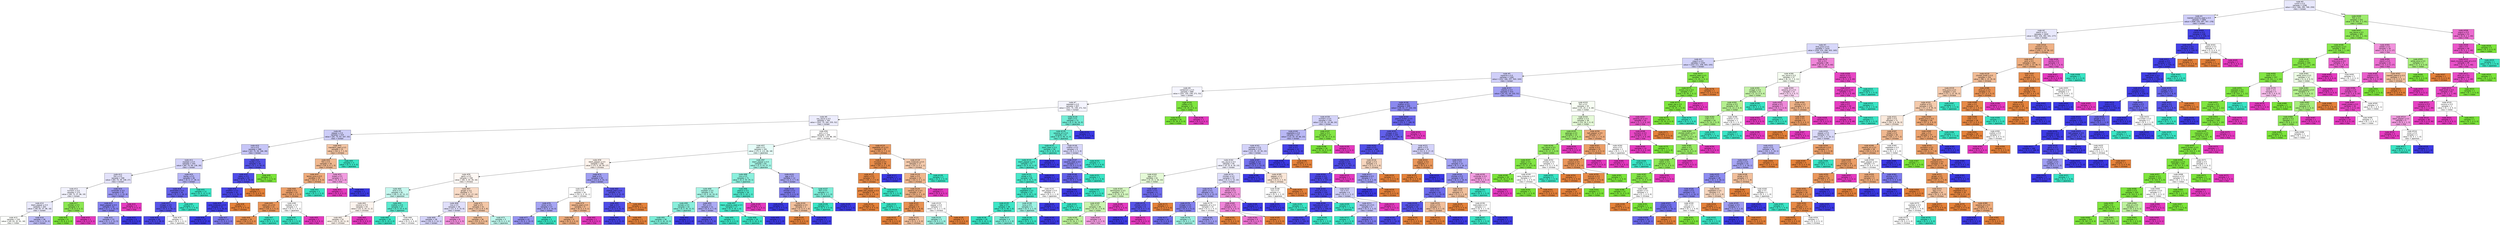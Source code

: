digraph Tree {
node [shape=box, style="filled", color="black", fontname="helvetica"] ;
edge [fontname="helvetica"] ;
0 [label=<node &#35;0<br/>cumin &le; 0.5<br/>samples = 2298<br/>value = [412, 568, 290, 769, 259]<br/>class = korean>, fillcolor="#e8e8fc"] ;
1 [label=<node &#35;1<br/>roasted_sesame_seed &le; 0.5<br/>samples = 1866<br/>value = [408, 226, 287, 767, 178]<br/>class = korean>, fillcolor="#cfcef9"] ;
0 -> 1 [labeldistance=2.5, labelangle=45, headlabel="True"] ;
2 [label=<node &#35;2<br/>starch &le; 0.5<br/>samples = 1630<br/>value = [404, 226, 282, 541, 177]<br/>class = korean>, fillcolor="#e9e9fc"] ;
1 -> 2 ;
3 [label=<node &#35;3<br/>lime_juice &le; 0.5<br/>samples = 1419<br/>value = [259, 224, 268, 503, 165]<br/>class = korean>, fillcolor="#d7d7fa"] ;
2 -> 3 ;
4 [label=<node &#35;4<br/>yogurt &le; 0.5<br/>samples = 1330<br/>value = [253, 211, 258, 503, 105]<br/>class = korean>, fillcolor="#d2d2f9"] ;
3 -> 4 ;
5 [label=<node &#35;5<br/>cayenne &le; 0.5<br/>samples = 1282<br/>value = [252, 166, 257, 503, 104]<br/>class = korean>, fillcolor="#d0cff9"] ;
4 -> 5 ;
6 [label=<node &#35;6<br/>cardamom &le; 0.5<br/>samples = 868<br/>value = [201, 105, 238, 271, 53]<br/>class = korean>, fillcolor="#f5f5fe"] ;
5 -> 6 ;
7 [label=<node &#35;7<br/>seaweed &le; 0.5<br/>samples = 837<br/>value = [201, 75, 238, 271, 52]<br/>class = korean>, fillcolor="#f4f4fe"] ;
6 -> 7 ;
8 [label=<node &#35;8<br/>soy_sauce &le; 0.5<br/>samples = 765<br/>value = [201, 75, 182, 255, 52]<br/>class = korean>, fillcolor="#ececfd"] ;
7 -> 8 ;
9 [label=<node &#35;9<br/>pepper &le; 0.5<br/>samples = 419<br/>value = [81, 75, 63, 167, 33]<br/>class = korean>, fillcolor="#cdcdf8"] ;
8 -> 9 ;
10 [label=<node &#35;10<br/>nut &le; 0.5<br/>samples = 388<br/>value = [63, 75, 56, 166, 28]<br/>class = korean>, fillcolor="#c6c5f7"] ;
9 -> 10 ;
11 [label=<node &#35;11<br/>soybean &le; 0.5<br/>samples = 354<br/>value = [60, 74, 56, 136, 28]<br/>class = korean>, fillcolor="#d4d3f9"] ;
10 -> 11 ;
12 [label=<node &#35;12<br/>fish &le; 0.5<br/>samples = 308<br/>value = [60, 74, 39, 108, 27]<br/>class = korean>, fillcolor="#e3e2fb"] ;
11 -> 12 ;
13 [label=<node &#35;13<br/>turmeric &le; 0.5<br/>samples = 273<br/>value = [58, 73, 37, 86, 19]<br/>class = korean>, fillcolor="#f2f2fd"] ;
12 -> 13 ;
14 [label=<node &#35;14<br/>black_pepper &le; 0.5<br/>samples = 264<br/>value = [58, 65, 37, 86, 18]<br/>class = korean>, fillcolor="#eaeafc"] ;
13 -> 14 ;
15 [label=<node &#35;15<br/>samples = 218<br/>value = [44, 63, 32, 61, 18]<br/>class = indian>, fillcolor="#fdfffc"] ;
14 -> 15 ;
16 [label=<node &#35;16<br/>samples = 46<br/>value = [14, 2, 5, 25, 0]<br/>class = korean>, fillcolor="#bcbbf6"] ;
14 -> 16 ;
17 [label=<node &#35;17<br/>chicken &le; 0.5<br/>samples = 9<br/>value = [0, 8, 0, 0, 1]<br/>class = indian>, fillcolor="#8ce852"] ;
13 -> 17 ;
18 [label=<node &#35;18<br/>samples = 8<br/>value = [0, 8, 0, 0, 0]<br/>class = indian>, fillcolor="#7be539"] ;
17 -> 18 ;
19 [label=<node &#35;19<br/>samples = 1<br/>value = [0, 0, 0, 0, 1]<br/>class = thai>, fillcolor="#e539c0"] ;
17 -> 19 ;
20 [label=<node &#35;20<br/>coriander &le; 0.5<br/>samples = 35<br/>value = [2, 1, 2, 22, 8]<br/>class = korean>, fillcolor="#9a98f2"] ;
12 -> 20 ;
21 [label=<node &#35;21<br/>black_pepper &le; 0.5<br/>samples = 32<br/>value = [2, 1, 2, 22, 5]<br/>class = korean>, fillcolor="#8482ef"] ;
20 -> 21 ;
22 [label=<node &#35;22<br/>samples = 23<br/>value = [2, 1, 2, 13, 5]<br/>class = korean>, fillcolor="#a8a7f3"] ;
21 -> 22 ;
23 [label=<node &#35;23<br/>samples = 9<br/>value = [0, 0, 0, 9, 0]<br/>class = korean>, fillcolor="#3c39e5"] ;
21 -> 23 ;
24 [label=<node &#35;24<br/>samples = 3<br/>value = [0, 0, 0, 0, 3]<br/>class = thai>, fillcolor="#e539c0"] ;
20 -> 24 ;
25 [label=<node &#35;25<br/>barley &le; 0.5<br/>samples = 46<br/>value = [0, 0, 17, 28, 1]<br/>class = korean>, fillcolor="#b5b4f5"] ;
11 -> 25 ;
26 [label=<node &#35;26<br/>enokidake &le; 0.5<br/>samples = 34<br/>value = [0, 0, 5, 28, 1]<br/>class = korean>, fillcolor="#6462ea"] ;
25 -> 26 ;
27 [label=<node &#35;27<br/>vinegar &le; 0.5<br/>samples = 32<br/>value = [0, 0, 3, 28, 1]<br/>class = korean>, fillcolor="#5754e9"] ;
26 -> 27 ;
28 [label=<node &#35;28<br/>samples = 30<br/>value = [0, 0, 2, 28, 0]<br/>class = korean>, fillcolor="#4a47e7"] ;
27 -> 28 ;
29 [label=<node &#35;29<br/>samples = 2<br/>value = [0, 0, 1, 0, 1]<br/>class = japanese>, fillcolor="#ffffff"] ;
27 -> 29 ;
30 [label=<node &#35;30<br/>samples = 2<br/>value = [0, 0, 2, 0, 0]<br/>class = japanese>, fillcolor="#39e5c5"] ;
26 -> 30 ;
31 [label=<node &#35;31<br/>samples = 12<br/>value = [0, 0, 12, 0, 0]<br/>class = japanese>, fillcolor="#39e5c5"] ;
25 -> 31 ;
32 [label=<node &#35;32<br/>butter &le; 0.5<br/>samples = 34<br/>value = [3, 1, 0, 30, 0]<br/>class = korean>, fillcolor="#5553e8"] ;
10 -> 32 ;
33 [label=<node &#35;33<br/>celery &le; 0.5<br/>samples = 33<br/>value = [3, 0, 0, 30, 0]<br/>class = korean>, fillcolor="#504de8"] ;
32 -> 33 ;
34 [label=<node &#35;34<br/>shellfish &le; 0.5<br/>samples = 32<br/>value = [2, 0, 0, 30, 0]<br/>class = korean>, fillcolor="#4946e7"] ;
33 -> 34 ;
35 [label=<node &#35;35<br/>cane_molasses &le; 0.5<br/>samples = 31<br/>value = [1, 0, 0, 30, 0]<br/>class = korean>, fillcolor="#4240e6"] ;
34 -> 35 ;
36 [label=<node &#35;36<br/>samples = 27<br/>value = [0, 0, 0, 27, 0]<br/>class = korean>, fillcolor="#3c39e5"] ;
35 -> 36 ;
37 [label=<node &#35;37<br/>samples = 4<br/>value = [1, 0, 0, 3, 0]<br/>class = korean>, fillcolor="#7d7bee"] ;
35 -> 37 ;
38 [label=<node &#35;38<br/>samples = 1<br/>value = [1, 0, 0, 0, 0]<br/>class = chinese>, fillcolor="#e58139"] ;
34 -> 38 ;
39 [label=<node &#35;39<br/>samples = 1<br/>value = [1, 0, 0, 0, 0]<br/>class = chinese>, fillcolor="#e58139"] ;
33 -> 39 ;
40 [label=<node &#35;40<br/>samples = 1<br/>value = [0, 1, 0, 0, 0]<br/>class = indian>, fillcolor="#7be539"] ;
32 -> 40 ;
41 [label=<node &#35;41<br/>mandarin_peel &le; 0.5<br/>samples = 31<br/>value = [18, 0, 7, 1, 5]<br/>class = chinese>, fillcolor="#f3c5a4"] ;
9 -> 41 ;
42 [label=<node &#35;42<br/>fish &le; 0.5<br/>samples = 28<br/>value = [18, 0, 4, 1, 5]<br/>class = chinese>, fillcolor="#f0b88f"] ;
41 -> 42 ;
43 [label=<node &#35;43<br/>lemon_juice &le; 0.5<br/>samples = 25<br/>value = [18, 0, 4, 0, 3]<br/>class = chinese>, fillcolor="#eeab7b"] ;
42 -> 43 ;
44 [label=<node &#35;44<br/>bread &le; 0.5<br/>samples = 23<br/>value = [18, 0, 2, 0, 3]<br/>class = chinese>, fillcolor="#eca06a"] ;
43 -> 44 ;
45 [label=<node &#35;45<br/>celery_oil &le; 0.5<br/>samples = 21<br/>value = [18, 0, 1, 0, 2]<br/>class = chinese>, fillcolor="#e99558"] ;
44 -> 45 ;
46 [label=<node &#35;46<br/>samples = 20<br/>value = [18, 0, 0, 0, 2]<br/>class = chinese>, fillcolor="#e88f4f"] ;
45 -> 46 ;
47 [label=<node &#35;47<br/>samples = 1<br/>value = [0, 0, 1, 0, 0]<br/>class = japanese>, fillcolor="#39e5c5"] ;
45 -> 47 ;
48 [label=<node &#35;48<br/>soybean &le; 0.5<br/>samples = 2<br/>value = [0, 0, 1, 0, 1]<br/>class = japanese>, fillcolor="#ffffff"] ;
44 -> 48 ;
49 [label=<node &#35;49<br/>samples = 1<br/>value = [0, 0, 1, 0, 0]<br/>class = japanese>, fillcolor="#39e5c5"] ;
48 -> 49 ;
50 [label=<node &#35;50<br/>samples = 1<br/>value = [0, 0, 0, 0, 1]<br/>class = thai>, fillcolor="#e539c0"] ;
48 -> 50 ;
51 [label=<node &#35;51<br/>samples = 2<br/>value = [0, 0, 2, 0, 0]<br/>class = japanese>, fillcolor="#39e5c5"] ;
43 -> 51 ;
52 [label=<node &#35;52<br/>bread &le; 0.5<br/>samples = 3<br/>value = [0, 0, 0, 1, 2]<br/>class = thai>, fillcolor="#f29ce0"] ;
42 -> 52 ;
53 [label=<node &#35;53<br/>samples = 2<br/>value = [0, 0, 0, 0, 2]<br/>class = thai>, fillcolor="#e539c0"] ;
52 -> 53 ;
54 [label=<node &#35;54<br/>samples = 1<br/>value = [0, 0, 0, 1, 0]<br/>class = korean>, fillcolor="#3c39e5"] ;
52 -> 54 ;
55 [label=<node &#35;55<br/>samples = 3<br/>value = [0, 0, 3, 0, 0]<br/>class = japanese>, fillcolor="#39e5c5"] ;
41 -> 55 ;
56 [label=<node &#35;56<br/>pork &le; 0.5<br/>samples = 346<br/>value = [120, 0, 119, 88, 19]<br/>class = chinese>, fillcolor="#fffefe"] ;
8 -> 56 ;
57 [label=<node &#35;57<br/>sake &le; 0.5<br/>samples = 291<br/>value = [75, 0, 112, 86, 18]<br/>class = japanese>, fillcolor="#e6fcf8"] ;
56 -> 57 ;
58 [label=<node &#35;58<br/>black_pepper &le; 0.5<br/>samples = 208<br/>value = [73, 0, 59, 59, 17]<br/>class = chinese>, fillcolor="#fdf3ec"] ;
57 -> 58 ;
59 [label=<node &#35;59<br/>garlic &le; 0.5<br/>samples = 158<br/>value = [60, 0, 54, 28, 16]<br/>class = chinese>, fillcolor="#fef8f4"] ;
58 -> 59 ;
60 [label=<node &#35;60<br/>wine &le; 0.5<br/>samples = 81<br/>value = [26, 0, 42, 11, 2]<br/>class = japanese>, fillcolor="#c5f7ee"] ;
59 -> 60 ;
61 [label=<node &#35;61<br/>coconut &le; 0.5<br/>samples = 54<br/>value = [22, 0, 19, 11, 2]<br/>class = chinese>, fillcolor="#fdf4ee"] ;
60 -> 61 ;
62 [label=<node &#35;62<br/>samples = 52<br/>value = [22, 0, 19, 11, 0]<br/>class = chinese>, fillcolor="#fdf4ed"] ;
61 -> 62 ;
63 [label=<node &#35;63<br/>samples = 2<br/>value = [0, 0, 0, 0, 2]<br/>class = thai>, fillcolor="#e539c0"] ;
61 -> 63 ;
64 [label=<node &#35;64<br/>scallion &le; 0.5<br/>samples = 27<br/>value = [4, 0, 23, 0, 0]<br/>class = japanese>, fillcolor="#5beacf"] ;
60 -> 64 ;
65 [label=<node &#35;65<br/>samples = 19<br/>value = [0, 0, 19, 0, 0]<br/>class = japanese>, fillcolor="#39e5c5"] ;
64 -> 65 ;
66 [label=<node &#35;66<br/>samples = 8<br/>value = [4, 0, 4, 0, 0]<br/>class = chinese>, fillcolor="#ffffff"] ;
64 -> 66 ;
67 [label=<node &#35;67<br/>ginger &le; 0.5<br/>samples = 77<br/>value = [34, 0, 12, 17, 14]<br/>class = chinese>, fillcolor="#f8dbc7"] ;
59 -> 67 ;
68 [label=<node &#35;68<br/>rice &le; 0.5<br/>samples = 36<br/>value = [11, 0, 4, 15, 6]<br/>class = korean>, fillcolor="#e0dffb"] ;
67 -> 68 ;
69 [label=<node &#35;69<br/>samples = 28<br/>value = [10, 0, 3, 14, 1]<br/>class = korean>, fillcolor="#d4d3f9"] ;
68 -> 69 ;
70 [label=<node &#35;70<br/>samples = 8<br/>value = [1, 0, 1, 1, 5]<br/>class = thai>, fillcolor="#f08edb"] ;
68 -> 70 ;
71 [label=<node &#35;71<br/>beef &le; 0.5<br/>samples = 41<br/>value = [23, 0, 8, 2, 8]<br/>class = chinese>, fillcolor="#f3c6a5"] ;
67 -> 71 ;
72 [label=<node &#35;72<br/>samples = 36<br/>value = [23, 0, 5, 0, 8]<br/>class = chinese>, fillcolor="#f1bc95"] ;
71 -> 72 ;
73 [label=<node &#35;73<br/>samples = 5<br/>value = [0, 0, 3, 2, 0]<br/>class = japanese>, fillcolor="#bdf6ec"] ;
71 -> 73 ;
74 [label=<node &#35;74<br/>beef &le; 0.5<br/>samples = 50<br/>value = [13, 0, 5, 31, 1]<br/>class = korean>, fillcolor="#a09ff2"] ;
58 -> 74 ;
75 [label=<node &#35;75<br/>rice &le; 0.5<br/>samples = 26<br/>value = [10, 0, 5, 10, 1]<br/>class = chinese>, fillcolor="#ffffff"] ;
74 -> 75 ;
76 [label=<node &#35;76<br/>onion &le; 0.5<br/>samples = 17<br/>value = [4, 0, 3, 10, 0]<br/>class = korean>, fillcolor="#a5a4f3"] ;
75 -> 76 ;
77 [label=<node &#35;77<br/>samples = 15<br/>value = [4, 0, 1, 10, 0]<br/>class = korean>, fillcolor="#9593f1"] ;
76 -> 77 ;
78 [label=<node &#35;78<br/>samples = 2<br/>value = [0, 0, 2, 0, 0]<br/>class = japanese>, fillcolor="#39e5c5"] ;
76 -> 78 ;
79 [label=<node &#35;79<br/>sesame_seed &le; 0.5<br/>samples = 9<br/>value = [6, 0, 2, 0, 1]<br/>class = chinese>, fillcolor="#f0b78e"] ;
75 -> 79 ;
80 [label=<node &#35;80<br/>samples = 8<br/>value = [6, 0, 2, 0, 0]<br/>class = chinese>, fillcolor="#eeab7b"] ;
79 -> 80 ;
81 [label=<node &#35;81<br/>samples = 1<br/>value = [0, 0, 0, 0, 1]<br/>class = thai>, fillcolor="#e539c0"] ;
79 -> 81 ;
82 [label=<node &#35;82<br/>orange_peel &le; 0.5<br/>samples = 24<br/>value = [3, 0, 0, 21, 0]<br/>class = korean>, fillcolor="#5855e9"] ;
74 -> 82 ;
83 [label=<node &#35;83<br/>leek &le; 0.5<br/>samples = 23<br/>value = [2, 0, 0, 21, 0]<br/>class = korean>, fillcolor="#4f4ce7"] ;
82 -> 83 ;
84 [label=<node &#35;84<br/>samples = 22<br/>value = [1, 0, 0, 21, 0]<br/>class = korean>, fillcolor="#4542e6"] ;
83 -> 84 ;
85 [label=<node &#35;85<br/>samples = 1<br/>value = [1, 0, 0, 0, 0]<br/>class = chinese>, fillcolor="#e58139"] ;
83 -> 85 ;
86 [label=<node &#35;86<br/>samples = 1<br/>value = [1, 0, 0, 0, 0]<br/>class = chinese>, fillcolor="#e58139"] ;
82 -> 86 ;
87 [label=<node &#35;87<br/>black_pepper &le; 0.5<br/>samples = 83<br/>value = [2, 0, 53, 27, 1]<br/>class = japanese>, fillcolor="#a3f3e4"] ;
57 -> 87 ;
88 [label=<node &#35;88<br/>rice &le; 0.5<br/>samples = 71<br/>value = [0, 0, 50, 20, 1]<br/>class = japanese>, fillcolor="#8bf0dd"] ;
87 -> 88 ;
89 [label=<node &#35;89<br/>soybean &le; 0.5<br/>samples = 53<br/>value = [0, 0, 34, 19, 0]<br/>class = japanese>, fillcolor="#a8f4e5"] ;
88 -> 89 ;
90 [label=<node &#35;90<br/>tomato &le; 0.5<br/>samples = 42<br/>value = [0, 0, 30, 12, 0]<br/>class = japanese>, fillcolor="#88efdc"] ;
89 -> 90 ;
91 [label=<node &#35;91<br/>samples = 40<br/>value = [0, 0, 30, 10, 0]<br/>class = japanese>, fillcolor="#7beed8"] ;
90 -> 91 ;
92 [label=<node &#35;92<br/>samples = 2<br/>value = [0, 0, 0, 2, 0]<br/>class = korean>, fillcolor="#3c39e5"] ;
90 -> 92 ;
93 [label=<node &#35;93<br/>fish &le; 0.5<br/>samples = 11<br/>value = [0, 0, 4, 7, 0]<br/>class = korean>, fillcolor="#abaaf4"] ;
89 -> 93 ;
94 [label=<node &#35;94<br/>samples = 8<br/>value = [0, 0, 1, 7, 0]<br/>class = korean>, fillcolor="#5855e9"] ;
93 -> 94 ;
95 [label=<node &#35;95<br/>samples = 3<br/>value = [0, 0, 3, 0, 0]<br/>class = japanese>, fillcolor="#39e5c5"] ;
93 -> 95 ;
96 [label=<node &#35;96<br/>peanut &le; 0.5<br/>samples = 18<br/>value = [0, 0, 16, 1, 1]<br/>class = japanese>, fillcolor="#50e8cc"] ;
88 -> 96 ;
97 [label=<node &#35;97<br/>black_sesame_seed &le; 0.5<br/>samples = 17<br/>value = [0, 0, 16, 1, 0]<br/>class = japanese>, fillcolor="#45e7c9"] ;
96 -> 97 ;
98 [label=<node &#35;98<br/>samples = 16<br/>value = [0, 0, 16, 0, 0]<br/>class = japanese>, fillcolor="#39e5c5"] ;
97 -> 98 ;
99 [label=<node &#35;99<br/>samples = 1<br/>value = [0, 0, 0, 1, 0]<br/>class = korean>, fillcolor="#3c39e5"] ;
97 -> 99 ;
100 [label=<node &#35;100<br/>samples = 1<br/>value = [0, 0, 0, 0, 1]<br/>class = thai>, fillcolor="#e539c0"] ;
96 -> 100 ;
101 [label=<node &#35;101<br/>egg &le; 0.5<br/>samples = 12<br/>value = [2, 0, 3, 7, 0]<br/>class = korean>, fillcolor="#a8a7f3"] ;
87 -> 101 ;
102 [label=<node &#35;102<br/>chicken &le; 0.5<br/>samples = 8<br/>value = [2, 0, 0, 6, 0]<br/>class = korean>, fillcolor="#7d7bee"] ;
101 -> 102 ;
103 [label=<node &#35;103<br/>samples = 5<br/>value = [0, 0, 0, 5, 0]<br/>class = korean>, fillcolor="#3c39e5"] ;
102 -> 103 ;
104 [label=<node &#35;104<br/>vegetable &le; 0.5<br/>samples = 3<br/>value = [2, 0, 0, 1, 0]<br/>class = chinese>, fillcolor="#f2c09c"] ;
102 -> 104 ;
105 [label=<node &#35;105<br/>samples = 2<br/>value = [2, 0, 0, 0, 0]<br/>class = chinese>, fillcolor="#e58139"] ;
104 -> 105 ;
106 [label=<node &#35;106<br/>samples = 1<br/>value = [0, 0, 0, 1, 0]<br/>class = korean>, fillcolor="#3c39e5"] ;
104 -> 106 ;
107 [label=<node &#35;107<br/>fish &le; 0.5<br/>samples = 4<br/>value = [0, 0, 3, 1, 0]<br/>class = japanese>, fillcolor="#7beed8"] ;
101 -> 107 ;
108 [label=<node &#35;108<br/>samples = 3<br/>value = [0, 0, 3, 0, 0]<br/>class = japanese>, fillcolor="#39e5c5"] ;
107 -> 108 ;
109 [label=<node &#35;109<br/>samples = 1<br/>value = [0, 0, 0, 1, 0]<br/>class = korean>, fillcolor="#3c39e5"] ;
107 -> 109 ;
110 [label=<node &#35;110<br/>vegetable_oil &le; 0.5<br/>samples = 55<br/>value = [45, 0, 7, 2, 1]<br/>class = chinese>, fillcolor="#ea9b62"] ;
56 -> 110 ;
111 [label=<node &#35;111<br/>mustard &le; 0.5<br/>samples = 38<br/>value = [35, 0, 2, 1, 0]<br/>class = chinese>, fillcolor="#e78c4a"] ;
110 -> 111 ;
112 [label=<node &#35;112<br/>radish &le; 0.5<br/>samples = 37<br/>value = [35, 0, 2, 0, 0]<br/>class = chinese>, fillcolor="#e68844"] ;
111 -> 112 ;
113 [label=<node &#35;113<br/>green_bell_pepper &le; 0.5<br/>samples = 36<br/>value = [35, 0, 1, 0, 0]<br/>class = chinese>, fillcolor="#e6853f"] ;
112 -> 113 ;
114 [label=<node &#35;114<br/>samples = 35<br/>value = [35, 0, 0, 0, 0]<br/>class = chinese>, fillcolor="#e58139"] ;
113 -> 114 ;
115 [label=<node &#35;115<br/>samples = 1<br/>value = [0, 0, 1, 0, 0]<br/>class = japanese>, fillcolor="#39e5c5"] ;
113 -> 115 ;
116 [label=<node &#35;116<br/>samples = 1<br/>value = [0, 0, 1, 0, 0]<br/>class = japanese>, fillcolor="#39e5c5"] ;
112 -> 116 ;
117 [label=<node &#35;117<br/>samples = 1<br/>value = [0, 0, 0, 1, 0]<br/>class = korean>, fillcolor="#3c39e5"] ;
111 -> 117 ;
118 [label=<node &#35;118<br/>cane_molasses &le; 0.5<br/>samples = 17<br/>value = [10, 0, 5, 1, 1]<br/>class = chinese>, fillcolor="#f4caac"] ;
110 -> 118 ;
119 [label=<node &#35;119<br/>bean &le; 0.5<br/>samples = 15<br/>value = [10, 0, 3, 1, 1]<br/>class = chinese>, fillcolor="#f0b68c"] ;
118 -> 119 ;
120 [label=<node &#35;120<br/>sesame_oil &le; 0.5<br/>samples = 14<br/>value = [10, 0, 3, 1, 0]<br/>class = chinese>, fillcolor="#eeaf81"] ;
119 -> 120 ;
121 [label=<node &#35;121<br/>sake &le; 0.5<br/>samples = 9<br/>value = [8, 0, 1, 0, 0]<br/>class = chinese>, fillcolor="#e89152"] ;
120 -> 121 ;
122 [label=<node &#35;122<br/>samples = 6<br/>value = [6, 0, 0, 0, 0]<br/>class = chinese>, fillcolor="#e58139"] ;
121 -> 122 ;
123 [label=<node &#35;123<br/>samples = 3<br/>value = [2, 0, 1, 0, 0]<br/>class = chinese>, fillcolor="#f2c09c"] ;
121 -> 123 ;
124 [label=<node &#35;124<br/>pepper &le; 0.5<br/>samples = 5<br/>value = [2, 0, 2, 1, 0]<br/>class = chinese>, fillcolor="#ffffff"] ;
120 -> 124 ;
125 [label=<node &#35;125<br/>samples = 3<br/>value = [0, 0, 2, 1, 0]<br/>class = japanese>, fillcolor="#9cf2e2"] ;
124 -> 125 ;
126 [label=<node &#35;126<br/>samples = 2<br/>value = [2, 0, 0, 0, 0]<br/>class = chinese>, fillcolor="#e58139"] ;
124 -> 126 ;
127 [label=<node &#35;127<br/>samples = 1<br/>value = [0, 0, 0, 0, 1]<br/>class = thai>, fillcolor="#e539c0"] ;
119 -> 127 ;
128 [label=<node &#35;128<br/>samples = 2<br/>value = [0, 0, 2, 0, 0]<br/>class = japanese>, fillcolor="#39e5c5"] ;
118 -> 128 ;
129 [label=<node &#35;129<br/>beef &le; 0.5<br/>samples = 72<br/>value = [0, 0, 56, 16, 0]<br/>class = japanese>, fillcolor="#72ecd6"] ;
7 -> 129 ;
130 [label=<node &#35;130<br/>sesame_oil &le; 0.5<br/>samples = 67<br/>value = [0, 0, 56, 11, 0]<br/>class = japanese>, fillcolor="#60ead0"] ;
129 -> 130 ;
131 [label=<node &#35;131<br/>black_bean &le; 0.5<br/>samples = 58<br/>value = [0, 0, 52, 6, 0]<br/>class = japanese>, fillcolor="#50e8cc"] ;
130 -> 131 ;
132 [label=<node &#35;132<br/>black_pepper &le; 0.5<br/>samples = 57<br/>value = [0, 0, 52, 5, 0]<br/>class = japanese>, fillcolor="#4ce8cb"] ;
131 -> 132 ;
133 [label=<node &#35;133<br/>wheat &le; 0.5<br/>samples = 56<br/>value = [0, 0, 52, 4, 0]<br/>class = japanese>, fillcolor="#48e7c9"] ;
132 -> 133 ;
134 [label=<node &#35;134<br/>vegetable &le; 0.5<br/>samples = 52<br/>value = [0, 0, 50, 2, 0]<br/>class = japanese>, fillcolor="#41e6c7"] ;
133 -> 134 ;
135 [label=<node &#35;135<br/>kelp &le; 0.5<br/>samples = 49<br/>value = [0, 0, 48, 1, 0]<br/>class = japanese>, fillcolor="#3de6c6"] ;
134 -> 135 ;
136 [label=<node &#35;136<br/>samples = 45<br/>value = [0, 0, 45, 0, 0]<br/>class = japanese>, fillcolor="#39e5c5"] ;
135 -> 136 ;
137 [label=<node &#35;137<br/>samples = 4<br/>value = [0, 0, 3, 1, 0]<br/>class = japanese>, fillcolor="#7beed8"] ;
135 -> 137 ;
138 [label=<node &#35;138<br/>tuna &le; 0.5<br/>samples = 3<br/>value = [0, 0, 2, 1, 0]<br/>class = japanese>, fillcolor="#9cf2e2"] ;
134 -> 138 ;
139 [label=<node &#35;139<br/>samples = 2<br/>value = [0, 0, 2, 0, 0]<br/>class = japanese>, fillcolor="#39e5c5"] ;
138 -> 139 ;
140 [label=<node &#35;140<br/>samples = 1<br/>value = [0, 0, 0, 1, 0]<br/>class = korean>, fillcolor="#3c39e5"] ;
138 -> 140 ;
141 [label=<node &#35;141<br/>bell_pepper &le; 0.5<br/>samples = 4<br/>value = [0, 0, 2, 2, 0]<br/>class = japanese>, fillcolor="#ffffff"] ;
133 -> 141 ;
142 [label=<node &#35;142<br/>samples = 2<br/>value = [0, 0, 0, 2, 0]<br/>class = korean>, fillcolor="#3c39e5"] ;
141 -> 142 ;
143 [label=<node &#35;143<br/>samples = 2<br/>value = [0, 0, 2, 0, 0]<br/>class = japanese>, fillcolor="#39e5c5"] ;
141 -> 143 ;
144 [label=<node &#35;144<br/>samples = 1<br/>value = [0, 0, 0, 1, 0]<br/>class = korean>, fillcolor="#3c39e5"] ;
132 -> 144 ;
145 [label=<node &#35;145<br/>samples = 1<br/>value = [0, 0, 0, 1, 0]<br/>class = korean>, fillcolor="#3c39e5"] ;
131 -> 145 ;
146 [label=<node &#35;146<br/>scallion &le; 0.5<br/>samples = 9<br/>value = [0, 0, 4, 5, 0]<br/>class = korean>, fillcolor="#d8d7fa"] ;
130 -> 146 ;
147 [label=<node &#35;147<br/>sesame_seed &le; 0.5<br/>samples = 7<br/>value = [0, 0, 2, 5, 0]<br/>class = korean>, fillcolor="#8a88ef"] ;
146 -> 147 ;
148 [label=<node &#35;148<br/>sherry &le; 0.5<br/>samples = 6<br/>value = [0, 0, 1, 5, 0]<br/>class = korean>, fillcolor="#6361ea"] ;
147 -> 148 ;
149 [label=<node &#35;149<br/>samples = 5<br/>value = [0, 0, 0, 5, 0]<br/>class = korean>, fillcolor="#3c39e5"] ;
148 -> 149 ;
150 [label=<node &#35;150<br/>samples = 1<br/>value = [0, 0, 1, 0, 0]<br/>class = japanese>, fillcolor="#39e5c5"] ;
148 -> 150 ;
151 [label=<node &#35;151<br/>samples = 1<br/>value = [0, 0, 1, 0, 0]<br/>class = japanese>, fillcolor="#39e5c5"] ;
147 -> 151 ;
152 [label=<node &#35;152<br/>samples = 2<br/>value = [0, 0, 2, 0, 0]<br/>class = japanese>, fillcolor="#39e5c5"] ;
146 -> 152 ;
153 [label=<node &#35;153<br/>samples = 5<br/>value = [0, 0, 0, 5, 0]<br/>class = korean>, fillcolor="#3c39e5"] ;
129 -> 153 ;
154 [label=<node &#35;154<br/>coffee &le; 0.5<br/>samples = 31<br/>value = [0, 30, 0, 0, 1]<br/>class = indian>, fillcolor="#7fe640"] ;
6 -> 154 ;
155 [label=<node &#35;155<br/>samples = 30<br/>value = [0, 30, 0, 0, 0]<br/>class = indian>, fillcolor="#7be539"] ;
154 -> 155 ;
156 [label=<node &#35;156<br/>samples = 1<br/>value = [0, 0, 0, 0, 1]<br/>class = thai>, fillcolor="#e539c0"] ;
154 -> 156 ;
157 [label=<node &#35;157<br/>cilantro &le; 0.5<br/>samples = 414<br/>value = [51, 61, 19, 232, 51]<br/>class = korean>, fillcolor="#a19ff2"] ;
5 -> 157 ;
158 [label=<node &#35;158<br/>scallion &le; 0.5<br/>samples = 359<br/>value = [36, 41, 17, 232, 33]<br/>class = korean>, fillcolor="#8a88ef"] ;
157 -> 158 ;
159 [label=<node &#35;159<br/>turmeric &le; 0.5<br/>samples = 154<br/>value = [13, 41, 10, 66, 24]<br/>class = korean>, fillcolor="#d4d3f9"] ;
158 -> 159 ;
160 [label=<node &#35;160<br/>vegetable &le; 0.5<br/>samples = 137<br/>value = [13, 25, 10, 66, 23]<br/>class = korean>, fillcolor="#b8b7f5"] ;
159 -> 160 ;
161 [label=<node &#35;161<br/>soybean &le; 0.5<br/>samples = 115<br/>value = [12, 25, 10, 45, 23]<br/>class = korean>, fillcolor="#d4d3f9"] ;
160 -> 161 ;
162 [label=<node &#35;162<br/>soy_sauce &le; 0.5<br/>samples = 95<br/>value = [9, 25, 8, 30, 23]<br/>class = korean>, fillcolor="#f1f1fd"] ;
161 -> 162 ;
163 [label=<node &#35;163<br/>egg &le; 0.5<br/>samples = 61<br/>value = [4, 25, 3, 16, 13]<br/>class = indian>, fillcolor="#e5fad7"] ;
162 -> 163 ;
164 [label=<node &#35;164<br/>lemongrass &le; 0.5<br/>samples = 52<br/>value = [3, 25, 3, 9, 12]<br/>class = indian>, fillcolor="#d4f7bf"] ;
163 -> 164 ;
165 [label=<node &#35;165<br/>fish &le; 0.5<br/>samples = 48<br/>value = [3, 25, 3, 9, 8]<br/>class = indian>, fillcolor="#c9f4ae"] ;
164 -> 165 ;
166 [label=<node &#35;166<br/>samples = 40<br/>value = [3, 24, 3, 7, 3]<br/>class = indian>, fillcolor="#bbf299"] ;
165 -> 166 ;
167 [label=<node &#35;167<br/>samples = 8<br/>value = [0, 1, 0, 2, 5]<br/>class = thai>, fillcolor="#f29ce0"] ;
165 -> 167 ;
168 [label=<node &#35;168<br/>samples = 4<br/>value = [0, 0, 0, 0, 4]<br/>class = thai>, fillcolor="#e539c0"] ;
164 -> 168 ;
169 [label=<node &#35;169<br/>bacon &le; 0.5<br/>samples = 9<br/>value = [1, 0, 0, 7, 1]<br/>class = korean>, fillcolor="#6d6aec"] ;
163 -> 169 ;
170 [label=<node &#35;170<br/>chicken &le; 0.5<br/>samples = 8<br/>value = [0, 0, 0, 7, 1]<br/>class = korean>, fillcolor="#5855e9"] ;
169 -> 170 ;
171 [label=<node &#35;171<br/>samples = 7<br/>value = [0, 0, 0, 7, 0]<br/>class = korean>, fillcolor="#3c39e5"] ;
170 -> 171 ;
172 [label=<node &#35;172<br/>samples = 1<br/>value = [0, 0, 0, 0, 1]<br/>class = thai>, fillcolor="#e539c0"] ;
170 -> 172 ;
173 [label=<node &#35;173<br/>samples = 1<br/>value = [1, 0, 0, 0, 0]<br/>class = chinese>, fillcolor="#e58139"] ;
169 -> 173 ;
174 [label=<node &#35;174<br/>chicken &le; 0.5<br/>samples = 34<br/>value = [5, 0, 5, 14, 10]<br/>class = korean>, fillcolor="#dedefb"] ;
162 -> 174 ;
175 [label=<node &#35;175<br/>garlic &le; 0.5<br/>samples = 23<br/>value = [4, 0, 3, 13, 3]<br/>class = korean>, fillcolor="#a3a1f3"] ;
174 -> 175 ;
176 [label=<node &#35;176<br/>vinegar &le; 0.5<br/>samples = 13<br/>value = [0, 0, 2, 9, 2]<br/>class = korean>, fillcolor="#8381ee"] ;
175 -> 176 ;
177 [label=<node &#35;177<br/>samples = 10<br/>value = [0, 0, 0, 8, 2]<br/>class = korean>, fillcolor="#6d6aec"] ;
176 -> 177 ;
178 [label=<node &#35;178<br/>samples = 3<br/>value = [0, 0, 2, 1, 0]<br/>class = japanese>, fillcolor="#9cf2e2"] ;
176 -> 178 ;
179 [label=<node &#35;179<br/>vegetable_oil &le; 0.5<br/>samples = 10<br/>value = [4, 0, 1, 4, 1]<br/>class = chinese>, fillcolor="#ffffff"] ;
175 -> 179 ;
180 [label=<node &#35;180<br/>samples = 7<br/>value = [1, 0, 1, 4, 1]<br/>class = korean>, fillcolor="#9e9cf2"] ;
179 -> 180 ;
181 [label=<node &#35;181<br/>samples = 3<br/>value = [3, 0, 0, 0, 0]<br/>class = chinese>, fillcolor="#e58139"] ;
179 -> 181 ;
182 [label=<node &#35;182<br/>lemon &le; 0.5<br/>samples = 11<br/>value = [1, 0, 2, 1, 7]<br/>class = thai>, fillcolor="#f191dc"] ;
174 -> 182 ;
183 [label=<node &#35;183<br/>sherry &le; 0.5<br/>samples = 10<br/>value = [1, 0, 2, 0, 7]<br/>class = thai>, fillcolor="#ef83d8"] ;
182 -> 183 ;
184 [label=<node &#35;184<br/>samples = 9<br/>value = [0, 0, 2, 0, 7]<br/>class = thai>, fillcolor="#ec72d2"] ;
183 -> 184 ;
185 [label=<node &#35;185<br/>samples = 1<br/>value = [1, 0, 0, 0, 0]<br/>class = chinese>, fillcolor="#e58139"] ;
183 -> 185 ;
186 [label=<node &#35;186<br/>samples = 1<br/>value = [0, 0, 0, 1, 0]<br/>class = korean>, fillcolor="#3c39e5"] ;
182 -> 186 ;
187 [label=<node &#35;187<br/>vinegar &le; 0.5<br/>samples = 20<br/>value = [3, 0, 2, 15, 0]<br/>class = korean>, fillcolor="#7573ed"] ;
161 -> 187 ;
188 [label=<node &#35;188<br/>samples = 13<br/>value = [0, 0, 0, 13, 0]<br/>class = korean>, fillcolor="#3c39e5"] ;
187 -> 188 ;
189 [label=<node &#35;189<br/>pepper &le; 0.5<br/>samples = 7<br/>value = [3, 0, 2, 2, 0]<br/>class = chinese>, fillcolor="#fae6d7"] ;
187 -> 189 ;
190 [label=<node &#35;190<br/>rice &le; 0.5<br/>samples = 4<br/>value = [0, 0, 2, 2, 0]<br/>class = japanese>, fillcolor="#ffffff"] ;
189 -> 190 ;
191 [label=<node &#35;191<br/>samples = 2<br/>value = [0, 0, 0, 2, 0]<br/>class = korean>, fillcolor="#3c39e5"] ;
190 -> 191 ;
192 [label=<node &#35;192<br/>samples = 2<br/>value = [0, 0, 2, 0, 0]<br/>class = japanese>, fillcolor="#39e5c5"] ;
190 -> 192 ;
193 [label=<node &#35;193<br/>samples = 3<br/>value = [3, 0, 0, 0, 0]<br/>class = chinese>, fillcolor="#e58139"] ;
189 -> 193 ;
194 [label=<node &#35;194<br/>corn &le; 0.5<br/>samples = 22<br/>value = [1, 0, 0, 21, 0]<br/>class = korean>, fillcolor="#4542e6"] ;
160 -> 194 ;
195 [label=<node &#35;195<br/>samples = 21<br/>value = [0, 0, 0, 21, 0]<br/>class = korean>, fillcolor="#3c39e5"] ;
194 -> 195 ;
196 [label=<node &#35;196<br/>samples = 1<br/>value = [1, 0, 0, 0, 0]<br/>class = chinese>, fillcolor="#e58139"] ;
194 -> 196 ;
197 [label=<node &#35;197<br/>basil &le; 0.5<br/>samples = 17<br/>value = [0, 16, 0, 0, 1]<br/>class = indian>, fillcolor="#83e745"] ;
159 -> 197 ;
198 [label=<node &#35;198<br/>samples = 16<br/>value = [0, 16, 0, 0, 0]<br/>class = indian>, fillcolor="#7be539"] ;
197 -> 198 ;
199 [label=<node &#35;199<br/>samples = 1<br/>value = [0, 0, 0, 0, 1]<br/>class = thai>, fillcolor="#e539c0"] ;
197 -> 199 ;
200 [label=<node &#35;200<br/>peanut_butter &le; 0.5<br/>samples = 205<br/>value = [23, 0, 7, 166, 9]<br/>class = korean>, fillcolor="#6663eb"] ;
158 -> 200 ;
201 [label=<node &#35;201<br/>vinegar &le; 0.5<br/>samples = 200<br/>value = [23, 0, 7, 166, 4]<br/>class = korean>, fillcolor="#615fea"] ;
200 -> 201 ;
202 [label=<node &#35;202<br/>bean &le; 0.5<br/>samples = 166<br/>value = [11, 0, 4, 149, 2]<br/>class = korean>, fillcolor="#514fe8"] ;
201 -> 202 ;
203 [label=<node &#35;203<br/>tomato &le; 0.5<br/>samples = 161<br/>value = [8, 0, 4, 147, 2]<br/>class = korean>, fillcolor="#4e4be7"] ;
202 -> 203 ;
204 [label=<node &#35;204<br/>chicken &le; 0.5<br/>samples = 160<br/>value = [8, 0, 4, 147, 1]<br/>class = korean>, fillcolor="#4d4ae7"] ;
203 -> 204 ;
205 [label=<node &#35;205<br/>olive_oil &le; 0.5<br/>samples = 154<br/>value = [8, 0, 2, 144, 0]<br/>class = korean>, fillcolor="#4947e7"] ;
204 -> 205 ;
206 [label=<node &#35;206<br/>katsuobushi &le; 0.5<br/>samples = 153<br/>value = [8, 0, 1, 144, 0]<br/>class = korean>, fillcolor="#4845e7"] ;
205 -> 206 ;
207 [label=<node &#35;207<br/>samples = 152<br/>value = [8, 0, 0, 144, 0]<br/>class = korean>, fillcolor="#4744e6"] ;
206 -> 207 ;
208 [label=<node &#35;208<br/>samples = 1<br/>value = [0, 0, 1, 0, 0]<br/>class = japanese>, fillcolor="#39e5c5"] ;
206 -> 208 ;
209 [label=<node &#35;209<br/>samples = 1<br/>value = [0, 0, 1, 0, 0]<br/>class = japanese>, fillcolor="#39e5c5"] ;
205 -> 209 ;
210 [label=<node &#35;210<br/>nut &le; 0.5<br/>samples = 6<br/>value = [0, 0, 2, 3, 1]<br/>class = korean>, fillcolor="#cecef8"] ;
204 -> 210 ;
211 [label=<node &#35;211<br/>sesame_oil &le; 0.5<br/>samples = 5<br/>value = [0, 0, 2, 3, 0]<br/>class = korean>, fillcolor="#bebdf6"] ;
210 -> 211 ;
212 [label=<node &#35;212<br/>samples = 1<br/>value = [0, 0, 1, 0, 0]<br/>class = japanese>, fillcolor="#39e5c5"] ;
211 -> 212 ;
213 [label=<node &#35;213<br/>samples = 4<br/>value = [0, 0, 1, 3, 0]<br/>class = korean>, fillcolor="#7d7bee"] ;
211 -> 213 ;
214 [label=<node &#35;214<br/>samples = 1<br/>value = [0, 0, 0, 0, 1]<br/>class = thai>, fillcolor="#e539c0"] ;
210 -> 214 ;
215 [label=<node &#35;215<br/>samples = 1<br/>value = [0, 0, 0, 0, 1]<br/>class = thai>, fillcolor="#e539c0"] ;
203 -> 215 ;
216 [label=<node &#35;216<br/>ginger &le; 0.5<br/>samples = 5<br/>value = [3, 0, 0, 2, 0]<br/>class = chinese>, fillcolor="#f6d5bd"] ;
202 -> 216 ;
217 [label=<node &#35;217<br/>vegetable &le; 0.5<br/>samples = 3<br/>value = [1, 0, 0, 2, 0]<br/>class = korean>, fillcolor="#9e9cf2"] ;
216 -> 217 ;
218 [label=<node &#35;218<br/>samples = 2<br/>value = [0, 0, 0, 2, 0]<br/>class = korean>, fillcolor="#3c39e5"] ;
217 -> 218 ;
219 [label=<node &#35;219<br/>samples = 1<br/>value = [1, 0, 0, 0, 0]<br/>class = chinese>, fillcolor="#e58139"] ;
217 -> 219 ;
220 [label=<node &#35;220<br/>samples = 2<br/>value = [2, 0, 0, 0, 0]<br/>class = chinese>, fillcolor="#e58139"] ;
216 -> 220 ;
221 [label=<node &#35;221<br/>garlic &le; 0.5<br/>samples = 34<br/>value = [12, 0, 3, 17, 2]<br/>class = korean>, fillcolor="#d3d2f9"] ;
201 -> 221 ;
222 [label=<node &#35;222<br/>pepper &le; 0.5<br/>samples = 7<br/>value = [6, 0, 0, 1, 0]<br/>class = chinese>, fillcolor="#e9965a"] ;
221 -> 222 ;
223 [label=<node &#35;223<br/>samples = 6<br/>value = [6, 0, 0, 0, 0]<br/>class = chinese>, fillcolor="#e58139"] ;
222 -> 223 ;
224 [label=<node &#35;224<br/>samples = 1<br/>value = [0, 0, 0, 1, 0]<br/>class = korean>, fillcolor="#3c39e5"] ;
222 -> 224 ;
225 [label=<node &#35;225<br/>lime &le; 0.5<br/>samples = 27<br/>value = [6, 0, 3, 16, 2]<br/>class = korean>, fillcolor="#a2a1f3"] ;
221 -> 225 ;
226 [label=<node &#35;226<br/>chicken &le; 0.5<br/>samples = 24<br/>value = [6, 0, 2, 16, 0]<br/>class = korean>, fillcolor="#9391f1"] ;
225 -> 226 ;
227 [label=<node &#35;227<br/>wine &le; 0.5<br/>samples = 19<br/>value = [3, 0, 1, 15, 0]<br/>class = korean>, fillcolor="#6d6aec"] ;
226 -> 227 ;
228 [label=<node &#35;228<br/>star_anise &le; 0.5<br/>samples = 16<br/>value = [1, 0, 1, 14, 0]<br/>class = korean>, fillcolor="#5653e8"] ;
227 -> 228 ;
229 [label=<node &#35;229<br/>samples = 15<br/>value = [0, 0, 1, 14, 0]<br/>class = korean>, fillcolor="#4a47e7"] ;
228 -> 229 ;
230 [label=<node &#35;230<br/>samples = 1<br/>value = [1, 0, 0, 0, 0]<br/>class = chinese>, fillcolor="#e58139"] ;
228 -> 230 ;
231 [label=<node &#35;231<br/>onion &le; 0.5<br/>samples = 3<br/>value = [2, 0, 0, 1, 0]<br/>class = chinese>, fillcolor="#f2c09c"] ;
227 -> 231 ;
232 [label=<node &#35;232<br/>samples = 2<br/>value = [2, 0, 0, 0, 0]<br/>class = chinese>, fillcolor="#e58139"] ;
231 -> 232 ;
233 [label=<node &#35;233<br/>samples = 1<br/>value = [0, 0, 0, 1, 0]<br/>class = korean>, fillcolor="#3c39e5"] ;
231 -> 233 ;
234 [label=<node &#35;234<br/>sake &le; 0.5<br/>samples = 5<br/>value = [3, 0, 1, 1, 0]<br/>class = chinese>, fillcolor="#f2c09c"] ;
226 -> 234 ;
235 [label=<node &#35;235<br/>samples = 3<br/>value = [3, 0, 0, 0, 0]<br/>class = chinese>, fillcolor="#e58139"] ;
234 -> 235 ;
236 [label=<node &#35;236<br/>matsutake &le; 0.5<br/>samples = 2<br/>value = [0, 0, 1, 1, 0]<br/>class = japanese>, fillcolor="#ffffff"] ;
234 -> 236 ;
237 [label=<node &#35;237<br/>samples = 1<br/>value = [0, 0, 1, 0, 0]<br/>class = japanese>, fillcolor="#39e5c5"] ;
236 -> 237 ;
238 [label=<node &#35;238<br/>samples = 1<br/>value = [0, 0, 0, 1, 0]<br/>class = korean>, fillcolor="#3c39e5"] ;
236 -> 238 ;
239 [label=<node &#35;239<br/>coriander &le; 0.5<br/>samples = 3<br/>value = [0, 0, 1, 0, 2]<br/>class = thai>, fillcolor="#f29ce0"] ;
225 -> 239 ;
240 [label=<node &#35;240<br/>samples = 1<br/>value = [0, 0, 1, 0, 0]<br/>class = japanese>, fillcolor="#39e5c5"] ;
239 -> 240 ;
241 [label=<node &#35;241<br/>samples = 2<br/>value = [0, 0, 0, 0, 2]<br/>class = thai>, fillcolor="#e539c0"] ;
239 -> 241 ;
242 [label=<node &#35;242<br/>samples = 5<br/>value = [0, 0, 0, 0, 5]<br/>class = thai>, fillcolor="#e539c0"] ;
200 -> 242 ;
243 [label=<node &#35;243<br/>fish &le; 0.5<br/>samples = 55<br/>value = [15, 20, 2, 0, 18]<br/>class = indian>, fillcolor="#f8fef4"] ;
157 -> 243 ;
244 [label=<node &#35;244<br/>scallion &le; 0.5<br/>samples = 39<br/>value = [14, 19, 2, 0, 4]<br/>class = indian>, fillcolor="#e5fad7"] ;
243 -> 244 ;
245 [label=<node &#35;245<br/>galanga &le; 0.5<br/>samples = 22<br/>value = [2, 17, 1, 0, 2]<br/>class = indian>, fillcolor="#9cec6a"] ;
244 -> 245 ;
246 [label=<node &#35;246<br/>soy_sauce &le; 0.5<br/>samples = 20<br/>value = [2, 17, 1, 0, 0]<br/>class = indian>, fillcolor="#91e95a"] ;
245 -> 246 ;
247 [label=<node &#35;247<br/>bean &le; 0.5<br/>samples = 18<br/>value = [1, 17, 0, 0, 0]<br/>class = indian>, fillcolor="#83e745"] ;
246 -> 247 ;
248 [label=<node &#35;248<br/>samples = 16<br/>value = [0, 16, 0, 0, 0]<br/>class = indian>, fillcolor="#7be539"] ;
247 -> 248 ;
249 [label=<node &#35;249<br/>cane_molasses &le; 0.5<br/>samples = 2<br/>value = [1, 1, 0, 0, 0]<br/>class = chinese>, fillcolor="#ffffff"] ;
247 -> 249 ;
250 [label=<node &#35;250<br/>samples = 1<br/>value = [0, 1, 0, 0, 0]<br/>class = indian>, fillcolor="#7be539"] ;
249 -> 250 ;
251 [label=<node &#35;251<br/>samples = 1<br/>value = [1, 0, 0, 0, 0]<br/>class = chinese>, fillcolor="#e58139"] ;
249 -> 251 ;
252 [label=<node &#35;252<br/>chicken &le; 0.5<br/>samples = 2<br/>value = [1, 0, 1, 0, 0]<br/>class = chinese>, fillcolor="#ffffff"] ;
246 -> 252 ;
253 [label=<node &#35;253<br/>samples = 1<br/>value = [0, 0, 1, 0, 0]<br/>class = japanese>, fillcolor="#39e5c5"] ;
252 -> 253 ;
254 [label=<node &#35;254<br/>samples = 1<br/>value = [1, 0, 0, 0, 0]<br/>class = chinese>, fillcolor="#e58139"] ;
252 -> 254 ;
255 [label=<node &#35;255<br/>samples = 2<br/>value = [0, 0, 0, 0, 2]<br/>class = thai>, fillcolor="#e539c0"] ;
245 -> 255 ;
256 [label=<node &#35;256<br/>bell_pepper &le; 0.5<br/>samples = 17<br/>value = [12, 2, 1, 0, 2]<br/>class = chinese>, fillcolor="#eeab7b"] ;
244 -> 256 ;
257 [label=<node &#35;257<br/>oyster &le; 0.5<br/>samples = 15<br/>value = [12, 2, 0, 0, 1]<br/>class = chinese>, fillcolor="#eb9e67"] ;
256 -> 257 ;
258 [label=<node &#35;258<br/>coconut &le; 0.5<br/>samples = 14<br/>value = [12, 2, 0, 0, 0]<br/>class = chinese>, fillcolor="#e9965a"] ;
257 -> 258 ;
259 [label=<node &#35;259<br/>broccoli &le; 0.5<br/>samples = 13<br/>value = [12, 1, 0, 0, 0]<br/>class = chinese>, fillcolor="#e78c49"] ;
258 -> 259 ;
260 [label=<node &#35;260<br/>samples = 12<br/>value = [12, 0, 0, 0, 0]<br/>class = chinese>, fillcolor="#e58139"] ;
259 -> 260 ;
261 [label=<node &#35;261<br/>samples = 1<br/>value = [0, 1, 0, 0, 0]<br/>class = indian>, fillcolor="#7be539"] ;
259 -> 261 ;
262 [label=<node &#35;262<br/>samples = 1<br/>value = [0, 1, 0, 0, 0]<br/>class = indian>, fillcolor="#7be539"] ;
258 -> 262 ;
263 [label=<node &#35;263<br/>samples = 1<br/>value = [0, 0, 0, 0, 1]<br/>class = thai>, fillcolor="#e539c0"] ;
257 -> 263 ;
264 [label=<node &#35;264<br/>wine &le; 0.5<br/>samples = 2<br/>value = [0, 0, 1, 0, 1]<br/>class = japanese>, fillcolor="#ffffff"] ;
256 -> 264 ;
265 [label=<node &#35;265<br/>samples = 1<br/>value = [0, 0, 0, 0, 1]<br/>class = thai>, fillcolor="#e539c0"] ;
264 -> 265 ;
266 [label=<node &#35;266<br/>samples = 1<br/>value = [0, 0, 1, 0, 0]<br/>class = japanese>, fillcolor="#39e5c5"] ;
264 -> 266 ;
267 [label=<node &#35;267<br/>sesame_oil &le; 0.5<br/>samples = 16<br/>value = [1, 1, 0, 0, 14]<br/>class = thai>, fillcolor="#e853c8"] ;
243 -> 267 ;
268 [label=<node &#35;268<br/>turmeric &le; 0.5<br/>samples = 15<br/>value = [0, 1, 0, 0, 14]<br/>class = thai>, fillcolor="#e747c4"] ;
267 -> 268 ;
269 [label=<node &#35;269<br/>samples = 14<br/>value = [0, 0, 0, 0, 14]<br/>class = thai>, fillcolor="#e539c0"] ;
268 -> 269 ;
270 [label=<node &#35;270<br/>samples = 1<br/>value = [0, 1, 0, 0, 0]<br/>class = indian>, fillcolor="#7be539"] ;
268 -> 270 ;
271 [label=<node &#35;271<br/>samples = 1<br/>value = [1, 0, 0, 0, 0]<br/>class = chinese>, fillcolor="#e58139"] ;
267 -> 271 ;
272 [label=<node &#35;272<br/>sesame_seed &le; 0.5<br/>samples = 48<br/>value = [1, 45, 1, 0, 1]<br/>class = indian>, fillcolor="#83e746"] ;
4 -> 272 ;
273 [label=<node &#35;273<br/>brown_rice &le; 0.5<br/>samples = 47<br/>value = [0, 45, 1, 0, 1]<br/>class = indian>, fillcolor="#81e642"] ;
272 -> 273 ;
274 [label=<node &#35;274<br/>green_tea &le; 0.5<br/>samples = 46<br/>value = [0, 45, 1, 0, 0]<br/>class = indian>, fillcolor="#7ee63d"] ;
273 -> 274 ;
275 [label=<node &#35;275<br/>samples = 45<br/>value = [0, 45, 0, 0, 0]<br/>class = indian>, fillcolor="#7be539"] ;
274 -> 275 ;
276 [label=<node &#35;276<br/>samples = 1<br/>value = [0, 0, 1, 0, 0]<br/>class = japanese>, fillcolor="#39e5c5"] ;
274 -> 276 ;
277 [label=<node &#35;277<br/>samples = 1<br/>value = [0, 0, 0, 0, 1]<br/>class = thai>, fillcolor="#e539c0"] ;
273 -> 277 ;
278 [label=<node &#35;278<br/>samples = 1<br/>value = [1, 0, 0, 0, 0]<br/>class = chinese>, fillcolor="#e58139"] ;
272 -> 278 ;
279 [label=<node &#35;279<br/>fish &le; 0.5<br/>samples = 89<br/>value = [6, 13, 10, 0, 60]<br/>class = thai>, fillcolor="#ef85d8"] ;
3 -> 279 ;
280 [label=<node &#35;280<br/>soy_sauce &le; 0.5<br/>samples = 37<br/>value = [6, 13, 7, 0, 11]<br/>class = indian>, fillcolor="#f5fdf0"] ;
279 -> 280 ;
281 [label=<node &#35;281<br/>vinegar &le; 0.5<br/>samples = 23<br/>value = [1, 13, 5, 0, 4]<br/>class = indian>, fillcolor="#c4f3a7"] ;
280 -> 281 ;
282 [label=<node &#35;282<br/>shrimp &le; 0.5<br/>samples = 20<br/>value = [1, 13, 2, 0, 4]<br/>class = indian>, fillcolor="#b5f090"] ;
281 -> 282 ;
283 [label=<node &#35;283<br/>crab &le; 0.5<br/>samples = 18<br/>value = [1, 13, 1, 0, 3]<br/>class = indian>, fillcolor="#a7ee7b"] ;
282 -> 283 ;
284 [label=<node &#35;284<br/>chicken_broth &le; 0.5<br/>samples = 17<br/>value = [1, 13, 0, 0, 3]<br/>class = indian>, fillcolor="#a1ec72"] ;
283 -> 284 ;
285 [label=<node &#35;285<br/>yeast &le; 0.5<br/>samples = 16<br/>value = [1, 13, 0, 0, 2]<br/>class = indian>, fillcolor="#97eb63"] ;
284 -> 285 ;
286 [label=<node &#35;286<br/>radish &le; 0.5<br/>samples = 15<br/>value = [1, 13, 0, 0, 1]<br/>class = indian>, fillcolor="#8ee955"] ;
285 -> 286 ;
287 [label=<node &#35;287<br/>bean &le; 0.5<br/>samples = 14<br/>value = [1, 13, 0, 0, 0]<br/>class = indian>, fillcolor="#85e748"] ;
286 -> 287 ;
288 [label=<node &#35;288<br/>samples = 12<br/>value = [0, 12, 0, 0, 0]<br/>class = indian>, fillcolor="#7be539"] ;
287 -> 288 ;
289 [label=<node &#35;289<br/>squash &le; 0.5<br/>samples = 2<br/>value = [1, 1, 0, 0, 0]<br/>class = chinese>, fillcolor="#ffffff"] ;
287 -> 289 ;
290 [label=<node &#35;290<br/>samples = 1<br/>value = [1, 0, 0, 0, 0]<br/>class = chinese>, fillcolor="#e58139"] ;
289 -> 290 ;
291 [label=<node &#35;291<br/>samples = 1<br/>value = [0, 1, 0, 0, 0]<br/>class = indian>, fillcolor="#7be539"] ;
289 -> 291 ;
292 [label=<node &#35;292<br/>samples = 1<br/>value = [0, 0, 0, 0, 1]<br/>class = thai>, fillcolor="#e539c0"] ;
286 -> 292 ;
293 [label=<node &#35;293<br/>samples = 1<br/>value = [0, 0, 0, 0, 1]<br/>class = thai>, fillcolor="#e539c0"] ;
285 -> 293 ;
294 [label=<node &#35;294<br/>samples = 1<br/>value = [0, 0, 0, 0, 1]<br/>class = thai>, fillcolor="#e539c0"] ;
284 -> 294 ;
295 [label=<node &#35;295<br/>samples = 1<br/>value = [0, 0, 1, 0, 0]<br/>class = japanese>, fillcolor="#39e5c5"] ;
283 -> 295 ;
296 [label=<node &#35;296<br/>scallion &le; 0.5<br/>samples = 2<br/>value = [0, 0, 1, 0, 1]<br/>class = japanese>, fillcolor="#ffffff"] ;
282 -> 296 ;
297 [label=<node &#35;297<br/>samples = 1<br/>value = [0, 0, 1, 0, 0]<br/>class = japanese>, fillcolor="#39e5c5"] ;
296 -> 297 ;
298 [label=<node &#35;298<br/>samples = 1<br/>value = [0, 0, 0, 0, 1]<br/>class = thai>, fillcolor="#e539c0"] ;
296 -> 298 ;
299 [label=<node &#35;299<br/>samples = 3<br/>value = [0, 0, 3, 0, 0]<br/>class = japanese>, fillcolor="#39e5c5"] ;
281 -> 299 ;
300 [label=<node &#35;300<br/>sesame_oil &le; 0.5<br/>samples = 14<br/>value = [5, 0, 2, 0, 7]<br/>class = thai>, fillcolor="#f9d3f1"] ;
280 -> 300 ;
301 [label=<node &#35;301<br/>wheat &le; 0.5<br/>samples = 7<br/>value = [0, 0, 2, 0, 5]<br/>class = thai>, fillcolor="#ef88d9"] ;
300 -> 301 ;
302 [label=<node &#35;302<br/>samples = 5<br/>value = [0, 0, 0, 0, 5]<br/>class = thai>, fillcolor="#e539c0"] ;
301 -> 302 ;
303 [label=<node &#35;303<br/>samples = 2<br/>value = [0, 0, 2, 0, 0]<br/>class = japanese>, fillcolor="#39e5c5"] ;
301 -> 303 ;
304 [label=<node &#35;304<br/>shrimp &le; 0.5<br/>samples = 7<br/>value = [5, 0, 0, 0, 2]<br/>class = chinese>, fillcolor="#efb388"] ;
300 -> 304 ;
305 [label=<node &#35;305<br/>wine &le; 0.5<br/>samples = 6<br/>value = [5, 0, 0, 0, 1]<br/>class = chinese>, fillcolor="#ea9a61"] ;
304 -> 305 ;
306 [label=<node &#35;306<br/>samples = 5<br/>value = [5, 0, 0, 0, 0]<br/>class = chinese>, fillcolor="#e58139"] ;
305 -> 306 ;
307 [label=<node &#35;307<br/>samples = 1<br/>value = [0, 0, 0, 0, 1]<br/>class = thai>, fillcolor="#e539c0"] ;
305 -> 307 ;
308 [label=<node &#35;308<br/>samples = 1<br/>value = [0, 0, 0, 0, 1]<br/>class = thai>, fillcolor="#e539c0"] ;
304 -> 308 ;
309 [label=<node &#35;309<br/>bacon &le; 0.5<br/>samples = 52<br/>value = [0, 0, 3, 0, 49]<br/>class = thai>, fillcolor="#e745c4"] ;
279 -> 309 ;
310 [label=<node &#35;310<br/>orange_juice &le; 0.5<br/>samples = 51<br/>value = [0, 0, 2, 0, 49]<br/>class = thai>, fillcolor="#e641c3"] ;
309 -> 310 ;
311 [label=<node &#35;311<br/>sake &le; 0.5<br/>samples = 50<br/>value = [0, 0, 1, 0, 49]<br/>class = thai>, fillcolor="#e63dc1"] ;
310 -> 311 ;
312 [label=<node &#35;312<br/>samples = 49<br/>value = [0, 0, 0, 0, 49]<br/>class = thai>, fillcolor="#e539c0"] ;
311 -> 312 ;
313 [label=<node &#35;313<br/>samples = 1<br/>value = [0, 0, 1, 0, 0]<br/>class = japanese>, fillcolor="#39e5c5"] ;
311 -> 313 ;
314 [label=<node &#35;314<br/>samples = 1<br/>value = [0, 0, 1, 0, 0]<br/>class = japanese>, fillcolor="#39e5c5"] ;
310 -> 314 ;
315 [label=<node &#35;315<br/>samples = 1<br/>value = [0, 0, 1, 0, 0]<br/>class = japanese>, fillcolor="#39e5c5"] ;
309 -> 315 ;
316 [label=<node &#35;316<br/>coconut &le; 0.5<br/>samples = 211<br/>value = [145, 2, 14, 38, 12]<br/>class = chinese>, fillcolor="#efb185"] ;
2 -> 316 ;
317 [label=<node &#35;317<br/>pork &le; 0.5<br/>samples = 205<br/>value = [145, 2, 13, 38, 7]<br/>class = chinese>, fillcolor="#eeae80"] ;
316 -> 317 ;
318 [label=<node &#35;318<br/>chicken_broth &le; 0.5<br/>samples = 154<br/>value = [98, 2, 13, 35, 6]<br/>class = chinese>, fillcolor="#f1bc96"] ;
317 -> 318 ;
319 [label=<node &#35;319<br/>lime_juice &le; 0.5<br/>samples = 123<br/>value = [71, 2, 12, 35, 3]<br/>class = chinese>, fillcolor="#f4cbae"] ;
318 -> 319 ;
320 [label=<node &#35;320<br/>scallion &le; 0.5<br/>samples = 120<br/>value = [71, 2, 9, 35, 3]<br/>class = chinese>, fillcolor="#f4caab"] ;
319 -> 320 ;
321 [label=<node &#35;321<br/>garlic &le; 0.5<br/>samples = 71<br/>value = [34, 2, 6, 26, 3]<br/>class = chinese>, fillcolor="#fae9dc"] ;
320 -> 321 ;
322 [label=<node &#35;322<br/>pepper &le; 0.5<br/>samples = 41<br/>value = [14, 1, 6, 19, 1]<br/>class = korean>, fillcolor="#dbdafa"] ;
321 -> 322 ;
323 [label=<node &#35;323<br/>squid &le; 0.5<br/>samples = 36<br/>value = [10, 1, 5, 19, 1]<br/>class = korean>, fillcolor="#bcbaf6"] ;
322 -> 323 ;
324 [label=<node &#35;324<br/>shrimp &le; 0.5<br/>samples = 33<br/>value = [7, 1, 5, 19, 1]<br/>class = korean>, fillcolor="#a5a4f3"] ;
323 -> 324 ;
325 [label=<node &#35;325<br/>beef &le; 0.5<br/>samples = 28<br/>value = [4, 1, 4, 18, 1]<br/>class = korean>, fillcolor="#8d8cf0"] ;
324 -> 325 ;
326 [label=<node &#35;326<br/>cream &le; 0.5<br/>samples = 23<br/>value = [1, 1, 4, 16, 1]<br/>class = korean>, fillcolor="#8482ef"] ;
325 -> 326 ;
327 [label=<node &#35;327<br/>sherry &le; 0.5<br/>samples = 21<br/>value = [1, 0, 3, 16, 1]<br/>class = korean>, fillcolor="#7270ec"] ;
326 -> 327 ;
328 [label=<node &#35;328<br/>samples = 20<br/>value = [0, 0, 3, 16, 1]<br/>class = korean>, fillcolor="#6a68eb"] ;
327 -> 328 ;
329 [label=<node &#35;329<br/>samples = 1<br/>value = [1, 0, 0, 0, 0]<br/>class = chinese>, fillcolor="#e58139"] ;
327 -> 329 ;
330 [label=<node &#35;330<br/>milk &le; 0.5<br/>samples = 2<br/>value = [0, 1, 1, 0, 0]<br/>class = indian>, fillcolor="#ffffff"] ;
326 -> 330 ;
331 [label=<node &#35;331<br/>samples = 1<br/>value = [0, 1, 0, 0, 0]<br/>class = indian>, fillcolor="#7be539"] ;
330 -> 331 ;
332 [label=<node &#35;332<br/>samples = 1<br/>value = [0, 0, 1, 0, 0]<br/>class = japanese>, fillcolor="#39e5c5"] ;
330 -> 332 ;
333 [label=<node &#35;333<br/>vegetable &le; 0.5<br/>samples = 5<br/>value = [3, 0, 0, 2, 0]<br/>class = chinese>, fillcolor="#f6d5bd"] ;
325 -> 333 ;
334 [label=<node &#35;334<br/>samples = 2<br/>value = [2, 0, 0, 0, 0]<br/>class = chinese>, fillcolor="#e58139"] ;
333 -> 334 ;
335 [label=<node &#35;335<br/>vinegar &le; 0.5<br/>samples = 3<br/>value = [1, 0, 0, 2, 0]<br/>class = korean>, fillcolor="#9e9cf2"] ;
333 -> 335 ;
336 [label=<node &#35;336<br/>samples = 2<br/>value = [0, 0, 0, 2, 0]<br/>class = korean>, fillcolor="#3c39e5"] ;
335 -> 336 ;
337 [label=<node &#35;337<br/>samples = 1<br/>value = [1, 0, 0, 0, 0]<br/>class = chinese>, fillcolor="#e58139"] ;
335 -> 337 ;
338 [label=<node &#35;338<br/>wheat &le; 0.5<br/>samples = 5<br/>value = [3, 0, 1, 1, 0]<br/>class = chinese>, fillcolor="#f2c09c"] ;
324 -> 338 ;
339 [label=<node &#35;339<br/>samples = 3<br/>value = [3, 0, 0, 0, 0]<br/>class = chinese>, fillcolor="#e58139"] ;
338 -> 339 ;
340 [label=<node &#35;340<br/>egg &le; 0.5<br/>samples = 2<br/>value = [0, 0, 1, 1, 0]<br/>class = japanese>, fillcolor="#ffffff"] ;
338 -> 340 ;
341 [label=<node &#35;341<br/>samples = 1<br/>value = [0, 0, 0, 1, 0]<br/>class = korean>, fillcolor="#3c39e5"] ;
340 -> 341 ;
342 [label=<node &#35;342<br/>samples = 1<br/>value = [0, 0, 1, 0, 0]<br/>class = japanese>, fillcolor="#39e5c5"] ;
340 -> 342 ;
343 [label=<node &#35;343<br/>samples = 3<br/>value = [3, 0, 0, 0, 0]<br/>class = chinese>, fillcolor="#e58139"] ;
323 -> 343 ;
344 [label=<node &#35;344<br/>katsuobushi &le; 0.5<br/>samples = 5<br/>value = [4, 0, 1, 0, 0]<br/>class = chinese>, fillcolor="#eca06a"] ;
322 -> 344 ;
345 [label=<node &#35;345<br/>samples = 4<br/>value = [4, 0, 0, 0, 0]<br/>class = chinese>, fillcolor="#e58139"] ;
344 -> 345 ;
346 [label=<node &#35;346<br/>samples = 1<br/>value = [0, 0, 1, 0, 0]<br/>class = japanese>, fillcolor="#39e5c5"] ;
344 -> 346 ;
347 [label=<node &#35;347<br/>bread &le; 0.5<br/>samples = 30<br/>value = [20, 1, 0, 7, 2]<br/>class = chinese>, fillcolor="#f0b88f"] ;
321 -> 347 ;
348 [label=<node &#35;348<br/>sesame_oil &le; 0.5<br/>samples = 28<br/>value = [20, 0, 0, 6, 2]<br/>class = chinese>, fillcolor="#eeaf81"] ;
347 -> 348 ;
349 [label=<node &#35;349<br/>chive &le; 0.5<br/>samples = 20<br/>value = [16, 0, 0, 2, 2]<br/>class = chinese>, fillcolor="#eb9d65"] ;
348 -> 349 ;
350 [label=<node &#35;350<br/>meat &le; 0.5<br/>samples = 19<br/>value = [16, 0, 0, 2, 1]<br/>class = chinese>, fillcolor="#ea975c"] ;
349 -> 350 ;
351 [label=<node &#35;351<br/>peanut &le; 0.5<br/>samples = 18<br/>value = [16, 0, 0, 1, 1]<br/>class = chinese>, fillcolor="#e89050"] ;
350 -> 351 ;
352 [label=<node &#35;352<br/>palm &le; 0.5<br/>samples = 17<br/>value = [16, 0, 0, 0, 1]<br/>class = chinese>, fillcolor="#e78945"] ;
351 -> 352 ;
353 [label=<node &#35;353<br/>samples = 15<br/>value = [15, 0, 0, 0, 0]<br/>class = chinese>, fillcolor="#e58139"] ;
352 -> 353 ;
354 [label=<node &#35;354<br/>samples = 2<br/>value = [1, 0, 0, 0, 1]<br/>class = chinese>, fillcolor="#ffffff"] ;
352 -> 354 ;
355 [label=<node &#35;355<br/>samples = 1<br/>value = [0, 0, 0, 1, 0]<br/>class = korean>, fillcolor="#3c39e5"] ;
351 -> 355 ;
356 [label=<node &#35;356<br/>samples = 1<br/>value = [0, 0, 0, 1, 0]<br/>class = korean>, fillcolor="#3c39e5"] ;
350 -> 356 ;
357 [label=<node &#35;357<br/>samples = 1<br/>value = [0, 0, 0, 0, 1]<br/>class = thai>, fillcolor="#e539c0"] ;
349 -> 357 ;
358 [label=<node &#35;358<br/>black_pepper &le; 0.5<br/>samples = 8<br/>value = [4, 0, 0, 4, 0]<br/>class = chinese>, fillcolor="#ffffff"] ;
348 -> 358 ;
359 [label=<node &#35;359<br/>carrot &le; 0.5<br/>samples = 4<br/>value = [3, 0, 0, 1, 0]<br/>class = chinese>, fillcolor="#eeab7b"] ;
358 -> 359 ;
360 [label=<node &#35;360<br/>samples = 3<br/>value = [3, 0, 0, 0, 0]<br/>class = chinese>, fillcolor="#e58139"] ;
359 -> 360 ;
361 [label=<node &#35;361<br/>samples = 1<br/>value = [0, 0, 0, 1, 0]<br/>class = korean>, fillcolor="#3c39e5"] ;
359 -> 361 ;
362 [label=<node &#35;362<br/>shrimp &le; 0.5<br/>samples = 4<br/>value = [1, 0, 0, 3, 0]<br/>class = korean>, fillcolor="#7d7bee"] ;
358 -> 362 ;
363 [label=<node &#35;363<br/>samples = 3<br/>value = [0, 0, 0, 3, 0]<br/>class = korean>, fillcolor="#3c39e5"] ;
362 -> 363 ;
364 [label=<node &#35;364<br/>samples = 1<br/>value = [1, 0, 0, 0, 0]<br/>class = chinese>, fillcolor="#e58139"] ;
362 -> 364 ;
365 [label=<node &#35;365<br/>vegetable &le; 0.5<br/>samples = 2<br/>value = [0, 1, 0, 1, 0]<br/>class = indian>, fillcolor="#ffffff"] ;
347 -> 365 ;
366 [label=<node &#35;366<br/>samples = 1<br/>value = [0, 0, 0, 1, 0]<br/>class = korean>, fillcolor="#3c39e5"] ;
365 -> 366 ;
367 [label=<node &#35;367<br/>samples = 1<br/>value = [0, 1, 0, 0, 0]<br/>class = indian>, fillcolor="#7be539"] ;
365 -> 367 ;
368 [label=<node &#35;368<br/>grape_juice &le; 0.5<br/>samples = 49<br/>value = [37, 0, 3, 9, 0]<br/>class = chinese>, fillcolor="#eda774"] ;
320 -> 368 ;
369 [label=<node &#35;369<br/>pear &le; 0.5<br/>samples = 47<br/>value = [37, 0, 1, 9, 0]<br/>class = chinese>, fillcolor="#eca26d"] ;
368 -> 369 ;
370 [label=<node &#35;370<br/>pumpkin &le; 0.5<br/>samples = 45<br/>value = [37, 0, 1, 7, 0]<br/>class = chinese>, fillcolor="#ea9c63"] ;
369 -> 370 ;
371 [label=<node &#35;371<br/>mackerel &le; 0.5<br/>samples = 44<br/>value = [37, 0, 1, 6, 0]<br/>class = chinese>, fillcolor="#ea985d"] ;
370 -> 371 ;
372 [label=<node &#35;372<br/>ginger &le; 0.5<br/>samples = 43<br/>value = [37, 0, 1, 5, 0]<br/>class = chinese>, fillcolor="#e99558"] ;
371 -> 372 ;
373 [label=<node &#35;373<br/>egg &le; 0.5<br/>samples = 14<br/>value = [9, 0, 1, 4, 0]<br/>class = chinese>, fillcolor="#f2c09c"] ;
372 -> 373 ;
374 [label=<node &#35;374<br/>soybean &le; 0.5<br/>samples = 9<br/>value = [4, 0, 1, 4, 0]<br/>class = chinese>, fillcolor="#ffffff"] ;
373 -> 374 ;
375 [label=<node &#35;375<br/>samples = 8<br/>value = [4, 0, 0, 4, 0]<br/>class = chinese>, fillcolor="#ffffff"] ;
374 -> 375 ;
376 [label=<node &#35;376<br/>samples = 1<br/>value = [0, 0, 1, 0, 0]<br/>class = japanese>, fillcolor="#39e5c5"] ;
374 -> 376 ;
377 [label=<node &#35;377<br/>samples = 5<br/>value = [5, 0, 0, 0, 0]<br/>class = chinese>, fillcolor="#e58139"] ;
373 -> 377 ;
378 [label=<node &#35;378<br/>vegetable &le; 0.5<br/>samples = 29<br/>value = [28, 0, 0, 1, 0]<br/>class = chinese>, fillcolor="#e68640"] ;
372 -> 378 ;
379 [label=<node &#35;379<br/>samples = 25<br/>value = [25, 0, 0, 0, 0]<br/>class = chinese>, fillcolor="#e58139"] ;
378 -> 379 ;
380 [label=<node &#35;380<br/>sesame_oil &le; 0.5<br/>samples = 4<br/>value = [3, 0, 0, 1, 0]<br/>class = chinese>, fillcolor="#eeab7b"] ;
378 -> 380 ;
381 [label=<node &#35;381<br/>samples = 1<br/>value = [0, 0, 0, 1, 0]<br/>class = korean>, fillcolor="#3c39e5"] ;
380 -> 381 ;
382 [label=<node &#35;382<br/>samples = 3<br/>value = [3, 0, 0, 0, 0]<br/>class = chinese>, fillcolor="#e58139"] ;
380 -> 382 ;
383 [label=<node &#35;383<br/>samples = 1<br/>value = [0, 0, 0, 1, 0]<br/>class = korean>, fillcolor="#3c39e5"] ;
371 -> 383 ;
384 [label=<node &#35;384<br/>samples = 1<br/>value = [0, 0, 0, 1, 0]<br/>class = korean>, fillcolor="#3c39e5"] ;
370 -> 384 ;
385 [label=<node &#35;385<br/>samples = 2<br/>value = [0, 0, 0, 2, 0]<br/>class = korean>, fillcolor="#3c39e5"] ;
369 -> 385 ;
386 [label=<node &#35;386<br/>samples = 2<br/>value = [0, 0, 2, 0, 0]<br/>class = japanese>, fillcolor="#39e5c5"] ;
368 -> 386 ;
387 [label=<node &#35;387<br/>samples = 3<br/>value = [0, 0, 3, 0, 0]<br/>class = japanese>, fillcolor="#39e5c5"] ;
319 -> 387 ;
388 [label=<node &#35;388<br/>olive_oil &le; 0.5<br/>samples = 31<br/>value = [27, 0, 1, 0, 3]<br/>class = chinese>, fillcolor="#e99355"] ;
318 -> 388 ;
389 [label=<node &#35;389<br/>sake &le; 0.5<br/>samples = 29<br/>value = [27, 0, 1, 0, 1]<br/>class = chinese>, fillcolor="#e78a47"] ;
388 -> 389 ;
390 [label=<node &#35;390<br/>cider &le; 0.5<br/>samples = 28<br/>value = [27, 0, 0, 0, 1]<br/>class = chinese>, fillcolor="#e68640"] ;
389 -> 390 ;
391 [label=<node &#35;391<br/>samples = 26<br/>value = [26, 0, 0, 0, 0]<br/>class = chinese>, fillcolor="#e58139"] ;
390 -> 391 ;
392 [label=<node &#35;392<br/>scallion &le; 0.5<br/>samples = 2<br/>value = [1, 0, 0, 0, 1]<br/>class = chinese>, fillcolor="#ffffff"] ;
390 -> 392 ;
393 [label=<node &#35;393<br/>samples = 1<br/>value = [0, 0, 0, 0, 1]<br/>class = thai>, fillcolor="#e539c0"] ;
392 -> 393 ;
394 [label=<node &#35;394<br/>samples = 1<br/>value = [1, 0, 0, 0, 0]<br/>class = chinese>, fillcolor="#e58139"] ;
392 -> 394 ;
395 [label=<node &#35;395<br/>samples = 1<br/>value = [0, 0, 1, 0, 0]<br/>class = japanese>, fillcolor="#39e5c5"] ;
389 -> 395 ;
396 [label=<node &#35;396<br/>samples = 2<br/>value = [0, 0, 0, 0, 2]<br/>class = thai>, fillcolor="#e539c0"] ;
388 -> 396 ;
397 [label=<node &#35;397<br/>fish &le; 0.5<br/>samples = 51<br/>value = [47, 0, 0, 3, 1]<br/>class = chinese>, fillcolor="#e78c4a"] ;
317 -> 397 ;
398 [label=<node &#35;398<br/>barley &le; 0.5<br/>samples = 49<br/>value = [47, 0, 0, 2, 0]<br/>class = chinese>, fillcolor="#e68641"] ;
397 -> 398 ;
399 [label=<node &#35;399<br/>lettuce &le; 0.5<br/>samples = 48<br/>value = [47, 0, 0, 1, 0]<br/>class = chinese>, fillcolor="#e6843d"] ;
398 -> 399 ;
400 [label=<node &#35;400<br/>samples = 47<br/>value = [47, 0, 0, 0, 0]<br/>class = chinese>, fillcolor="#e58139"] ;
399 -> 400 ;
401 [label=<node &#35;401<br/>samples = 1<br/>value = [0, 0, 0, 1, 0]<br/>class = korean>, fillcolor="#3c39e5"] ;
399 -> 401 ;
402 [label=<node &#35;402<br/>samples = 1<br/>value = [0, 0, 0, 1, 0]<br/>class = korean>, fillcolor="#3c39e5"] ;
398 -> 402 ;
403 [label=<node &#35;403<br/>white_wine &le; 0.5<br/>samples = 2<br/>value = [0, 0, 0, 1, 1]<br/>class = korean>, fillcolor="#ffffff"] ;
397 -> 403 ;
404 [label=<node &#35;404<br/>samples = 1<br/>value = [0, 0, 0, 1, 0]<br/>class = korean>, fillcolor="#3c39e5"] ;
403 -> 404 ;
405 [label=<node &#35;405<br/>samples = 1<br/>value = [0, 0, 0, 0, 1]<br/>class = thai>, fillcolor="#e539c0"] ;
403 -> 405 ;
406 [label=<node &#35;406<br/>vanilla &le; 0.5<br/>samples = 6<br/>value = [0, 0, 1, 0, 5]<br/>class = thai>, fillcolor="#ea61cd"] ;
316 -> 406 ;
407 [label=<node &#35;407<br/>samples = 5<br/>value = [0, 0, 0, 0, 5]<br/>class = thai>, fillcolor="#e539c0"] ;
406 -> 407 ;
408 [label=<node &#35;408<br/>samples = 1<br/>value = [0, 0, 1, 0, 0]<br/>class = japanese>, fillcolor="#39e5c5"] ;
406 -> 408 ;
409 [label=<node &#35;409<br/>cilantro &le; 0.5<br/>samples = 236<br/>value = [4, 0, 5, 226, 1]<br/>class = korean>, fillcolor="#4442e6"] ;
1 -> 409 ;
410 [label=<node &#35;410<br/>red_wine &le; 0.5<br/>samples = 234<br/>value = [3, 0, 5, 226, 0]<br/>class = korean>, fillcolor="#4340e6"] ;
409 -> 410 ;
411 [label=<node &#35;411<br/>wasabi &le; 0.5<br/>samples = 233<br/>value = [2, 0, 5, 226, 0]<br/>class = korean>, fillcolor="#423fe6"] ;
410 -> 411 ;
412 [label=<node &#35;412<br/>beef_broth &le; 0.5<br/>samples = 232<br/>value = [2, 0, 4, 226, 0]<br/>class = korean>, fillcolor="#413ee6"] ;
411 -> 412 ;
413 [label=<node &#35;413<br/>mustard &le; 0.5<br/>samples = 222<br/>value = [1, 0, 3, 218, 0]<br/>class = korean>, fillcolor="#403de5"] ;
412 -> 413 ;
414 [label=<node &#35;414<br/>tuna &le; 0.5<br/>samples = 217<br/>value = [1, 0, 2, 214, 0]<br/>class = korean>, fillcolor="#3f3ce5"] ;
413 -> 414 ;
415 [label=<node &#35;415<br/>starch &le; 0.5<br/>samples = 212<br/>value = [1, 0, 1, 210, 0]<br/>class = korean>, fillcolor="#3e3be5"] ;
414 -> 415 ;
416 [label=<node &#35;416<br/>seaweed &le; 0.5<br/>samples = 202<br/>value = [0, 0, 1, 201, 0]<br/>class = korean>, fillcolor="#3d3ae5"] ;
415 -> 416 ;
417 [label=<node &#35;417<br/>samples = 188<br/>value = [0, 0, 0, 188, 0]<br/>class = korean>, fillcolor="#3c39e5"] ;
416 -> 417 ;
418 [label=<node &#35;418<br/>garlic &le; 0.5<br/>samples = 14<br/>value = [0, 0, 1, 13, 0]<br/>class = korean>, fillcolor="#4b48e7"] ;
416 -> 418 ;
419 [label=<node &#35;419<br/>vinegar &le; 0.5<br/>samples = 3<br/>value = [0, 0, 1, 2, 0]<br/>class = korean>, fillcolor="#9e9cf2"] ;
418 -> 419 ;
420 [label=<node &#35;420<br/>samples = 2<br/>value = [0, 0, 0, 2, 0]<br/>class = korean>, fillcolor="#3c39e5"] ;
419 -> 420 ;
421 [label=<node &#35;421<br/>samples = 1<br/>value = [0, 0, 1, 0, 0]<br/>class = japanese>, fillcolor="#39e5c5"] ;
419 -> 421 ;
422 [label=<node &#35;422<br/>samples = 11<br/>value = [0, 0, 0, 11, 0]<br/>class = korean>, fillcolor="#3c39e5"] ;
418 -> 422 ;
423 [label=<node &#35;423<br/>bell_pepper &le; 0.5<br/>samples = 10<br/>value = [1, 0, 0, 9, 0]<br/>class = korean>, fillcolor="#524fe8"] ;
415 -> 423 ;
424 [label=<node &#35;424<br/>samples = 8<br/>value = [0, 0, 0, 8, 0]<br/>class = korean>, fillcolor="#3c39e5"] ;
423 -> 424 ;
425 [label=<node &#35;425<br/>beef &le; 0.5<br/>samples = 2<br/>value = [1, 0, 0, 1, 0]<br/>class = chinese>, fillcolor="#ffffff"] ;
423 -> 425 ;
426 [label=<node &#35;426<br/>samples = 1<br/>value = [0, 0, 0, 1, 0]<br/>class = korean>, fillcolor="#3c39e5"] ;
425 -> 426 ;
427 [label=<node &#35;427<br/>samples = 1<br/>value = [1, 0, 0, 0, 0]<br/>class = chinese>, fillcolor="#e58139"] ;
425 -> 427 ;
428 [label=<node &#35;428<br/>ginger &le; 0.5<br/>samples = 5<br/>value = [0, 0, 1, 4, 0]<br/>class = korean>, fillcolor="#6d6aec"] ;
414 -> 428 ;
429 [label=<node &#35;429<br/>samples = 4<br/>value = [0, 0, 0, 4, 0]<br/>class = korean>, fillcolor="#3c39e5"] ;
428 -> 429 ;
430 [label=<node &#35;430<br/>samples = 1<br/>value = [0, 0, 1, 0, 0]<br/>class = japanese>, fillcolor="#39e5c5"] ;
428 -> 430 ;
431 [label=<node &#35;431<br/>scallion &le; 0.5<br/>samples = 5<br/>value = [0, 0, 1, 4, 0]<br/>class = korean>, fillcolor="#6d6aec"] ;
413 -> 431 ;
432 [label=<node &#35;432<br/>samples = 3<br/>value = [0, 0, 0, 3, 0]<br/>class = korean>, fillcolor="#3c39e5"] ;
431 -> 432 ;
433 [label=<node &#35;433<br/>cucumber &le; 0.5<br/>samples = 2<br/>value = [0, 0, 1, 1, 0]<br/>class = japanese>, fillcolor="#ffffff"] ;
431 -> 433 ;
434 [label=<node &#35;434<br/>samples = 1<br/>value = [0, 0, 0, 1, 0]<br/>class = korean>, fillcolor="#3c39e5"] ;
433 -> 434 ;
435 [label=<node &#35;435<br/>samples = 1<br/>value = [0, 0, 1, 0, 0]<br/>class = japanese>, fillcolor="#39e5c5"] ;
433 -> 435 ;
436 [label=<node &#35;436<br/>vinegar &le; 0.5<br/>samples = 10<br/>value = [1, 0, 1, 8, 0]<br/>class = korean>, fillcolor="#6765eb"] ;
412 -> 436 ;
437 [label=<node &#35;437<br/>garlic &le; 0.5<br/>samples = 9<br/>value = [0, 0, 1, 8, 0]<br/>class = korean>, fillcolor="#5452e8"] ;
436 -> 437 ;
438 [label=<node &#35;438<br/>samples = 1<br/>value = [0, 0, 1, 0, 0]<br/>class = japanese>, fillcolor="#39e5c5"] ;
437 -> 438 ;
439 [label=<node &#35;439<br/>samples = 8<br/>value = [0, 0, 0, 8, 0]<br/>class = korean>, fillcolor="#3c39e5"] ;
437 -> 439 ;
440 [label=<node &#35;440<br/>samples = 1<br/>value = [1, 0, 0, 0, 0]<br/>class = chinese>, fillcolor="#e58139"] ;
436 -> 440 ;
441 [label=<node &#35;441<br/>samples = 1<br/>value = [0, 0, 1, 0, 0]<br/>class = japanese>, fillcolor="#39e5c5"] ;
411 -> 441 ;
442 [label=<node &#35;442<br/>samples = 1<br/>value = [1, 0, 0, 0, 0]<br/>class = chinese>, fillcolor="#e58139"] ;
410 -> 442 ;
443 [label=<node &#35;443<br/>peanut &le; 0.5<br/>samples = 2<br/>value = [1, 0, 0, 0, 1]<br/>class = chinese>, fillcolor="#ffffff"] ;
409 -> 443 ;
444 [label=<node &#35;444<br/>samples = 1<br/>value = [1, 0, 0, 0, 0]<br/>class = chinese>, fillcolor="#e58139"] ;
443 -> 444 ;
445 [label=<node &#35;445<br/>samples = 1<br/>value = [0, 0, 0, 0, 1]<br/>class = thai>, fillcolor="#e539c0"] ;
443 -> 445 ;
446 [label=<node &#35;446<br/>fish &le; 0.5<br/>samples = 432<br/>value = [4, 342, 3, 2, 81]<br/>class = indian>, fillcolor="#9dec6c"] ;
0 -> 446 [labeldistance=2.5, labelangle=-45, headlabel="False"] ;
447 [label=<node &#35;447<br/>soy_sauce &le; 0.5<br/>samples = 381<br/>value = [4, 334, 1, 1, 41]<br/>class = indian>, fillcolor="#8de954"] ;
446 -> 447 ;
448 [label=<node &#35;448<br/>lemongrass &le; 0.5<br/>samples = 355<br/>value = [1, 328, 1, 1, 24]<br/>class = indian>, fillcolor="#86e749"] ;
447 -> 448 ;
449 [label=<node &#35;449<br/>shallot &le; 0.5<br/>samples = 349<br/>value = [1, 327, 1, 1, 19]<br/>class = indian>, fillcolor="#84e746"] ;
448 -> 449 ;
450 [label=<node &#35;450<br/>basil &le; 0.5<br/>samples = 337<br/>value = [0, 321, 1, 1, 14]<br/>class = indian>, fillcolor="#82e643"] ;
449 -> 450 ;
451 [label=<node &#35;451<br/>seaweed &le; 0.5<br/>samples = 332<br/>value = [0, 319, 1, 1, 11]<br/>class = indian>, fillcolor="#80e641"] ;
450 -> 451 ;
452 [label=<node &#35;452<br/>mussel &le; 0.5<br/>samples = 331<br/>value = [0, 319, 0, 1, 11]<br/>class = indian>, fillcolor="#80e640"] ;
451 -> 452 ;
453 [label=<node &#35;453<br/>star_anise &le; 0.5<br/>samples = 330<br/>value = [0, 319, 0, 1, 10]<br/>class = indian>, fillcolor="#80e640"] ;
452 -> 453 ;
454 [label=<node &#35;454<br/>marjoram &le; 0.5<br/>samples = 329<br/>value = [0, 319, 0, 1, 9]<br/>class = indian>, fillcolor="#7fe63f"] ;
453 -> 454 ;
455 [label=<node &#35;455<br/>peanut_butter &le; 0.5<br/>samples = 328<br/>value = [0, 319, 0, 1, 8]<br/>class = indian>, fillcolor="#7fe63f"] ;
454 -> 455 ;
456 [label=<node &#35;456<br/>asparagus &le; 0.5<br/>samples = 324<br/>value = [0, 317, 0, 1, 6]<br/>class = indian>, fillcolor="#7ee63d"] ;
455 -> 456 ;
457 [label=<node &#35;457<br/>squash &le; 0.5<br/>samples = 322<br/>value = [0, 316, 0, 1, 5]<br/>class = indian>, fillcolor="#7de53d"] ;
456 -> 457 ;
458 [label=<node &#35;458<br/>starch &le; 0.5<br/>samples = 320<br/>value = [0, 315, 0, 1, 4]<br/>class = indian>, fillcolor="#7de53c"] ;
457 -> 458 ;
459 [label=<node &#35;459<br/>beef &le; 0.5<br/>samples = 317<br/>value = [0, 313, 0, 1, 3]<br/>class = indian>, fillcolor="#7de53c"] ;
458 -> 459 ;
460 [label=<node &#35;460<br/>samples = 310<br/>value = [0, 307, 0, 0, 3]<br/>class = indian>, fillcolor="#7ce53b"] ;
459 -> 460 ;
461 [label=<node &#35;461<br/>samples = 7<br/>value = [0, 6, 0, 1, 0]<br/>class = indian>, fillcolor="#91e95a"] ;
459 -> 461 ;
462 [label=<node &#35;462<br/>olive_oil &le; 0.5<br/>samples = 3<br/>value = [0, 2, 0, 0, 1]<br/>class = indian>, fillcolor="#bdf29c"] ;
458 -> 462 ;
463 [label=<node &#35;463<br/>samples = 2<br/>value = [0, 2, 0, 0, 0]<br/>class = indian>, fillcolor="#7be539"] ;
462 -> 463 ;
464 [label=<node &#35;464<br/>samples = 1<br/>value = [0, 0, 0, 0, 1]<br/>class = thai>, fillcolor="#e539c0"] ;
462 -> 464 ;
465 [label=<node &#35;465<br/>cinnamon &le; 0.5<br/>samples = 2<br/>value = [0, 1, 0, 0, 1]<br/>class = indian>, fillcolor="#ffffff"] ;
457 -> 465 ;
466 [label=<node &#35;466<br/>samples = 1<br/>value = [0, 0, 0, 0, 1]<br/>class = thai>, fillcolor="#e539c0"] ;
465 -> 466 ;
467 [label=<node &#35;467<br/>samples = 1<br/>value = [0, 1, 0, 0, 0]<br/>class = indian>, fillcolor="#7be539"] ;
465 -> 467 ;
468 [label=<node &#35;468<br/>coconut &le; 0.5<br/>samples = 2<br/>value = [0, 1, 0, 0, 1]<br/>class = indian>, fillcolor="#ffffff"] ;
456 -> 468 ;
469 [label=<node &#35;469<br/>samples = 1<br/>value = [0, 1, 0, 0, 0]<br/>class = indian>, fillcolor="#7be539"] ;
468 -> 469 ;
470 [label=<node &#35;470<br/>samples = 1<br/>value = [0, 0, 0, 0, 1]<br/>class = thai>, fillcolor="#e539c0"] ;
468 -> 470 ;
471 [label=<node &#35;471<br/>wheat &le; 0.5<br/>samples = 4<br/>value = [0, 2, 0, 0, 2]<br/>class = indian>, fillcolor="#ffffff"] ;
455 -> 471 ;
472 [label=<node &#35;472<br/>samples = 2<br/>value = [0, 2, 0, 0, 0]<br/>class = indian>, fillcolor="#7be539"] ;
471 -> 472 ;
473 [label=<node &#35;473<br/>samples = 2<br/>value = [0, 0, 0, 0, 2]<br/>class = thai>, fillcolor="#e539c0"] ;
471 -> 473 ;
474 [label=<node &#35;474<br/>samples = 1<br/>value = [0, 0, 0, 0, 1]<br/>class = thai>, fillcolor="#e539c0"] ;
454 -> 474 ;
475 [label=<node &#35;475<br/>samples = 1<br/>value = [0, 0, 0, 0, 1]<br/>class = thai>, fillcolor="#e539c0"] ;
453 -> 475 ;
476 [label=<node &#35;476<br/>samples = 1<br/>value = [0, 0, 0, 0, 1]<br/>class = thai>, fillcolor="#e539c0"] ;
452 -> 476 ;
477 [label=<node &#35;477<br/>samples = 1<br/>value = [0, 0, 1, 0, 0]<br/>class = japanese>, fillcolor="#39e5c5"] ;
451 -> 477 ;
478 [label=<node &#35;478<br/>lentil &le; 0.5<br/>samples = 5<br/>value = [0, 2, 0, 0, 3]<br/>class = thai>, fillcolor="#f6bdea"] ;
450 -> 478 ;
479 [label=<node &#35;479<br/>samples = 3<br/>value = [0, 0, 0, 0, 3]<br/>class = thai>, fillcolor="#e539c0"] ;
478 -> 479 ;
480 [label=<node &#35;480<br/>samples = 2<br/>value = [0, 2, 0, 0, 0]<br/>class = indian>, fillcolor="#7be539"] ;
478 -> 480 ;
481 [label=<node &#35;481<br/>white_wine &le; 0.5<br/>samples = 12<br/>value = [1, 6, 0, 0, 5]<br/>class = indian>, fillcolor="#ecfbe3"] ;
449 -> 481 ;
482 [label=<node &#35;482<br/>green_bell_pepper &le; 0.5<br/>samples = 9<br/>value = [1, 6, 0, 0, 2]<br/>class = indian>, fillcolor="#b4f08e"] ;
481 -> 482 ;
483 [label=<node &#35;483<br/>mint &le; 0.5<br/>samples = 8<br/>value = [0, 6, 0, 0, 2]<br/>class = indian>, fillcolor="#a7ee7b"] ;
482 -> 483 ;
484 [label=<node &#35;484<br/>apricot &le; 0.5<br/>samples = 7<br/>value = [0, 6, 0, 0, 1]<br/>class = indian>, fillcolor="#91e95a"] ;
483 -> 484 ;
485 [label=<node &#35;485<br/>samples = 5<br/>value = [0, 5, 0, 0, 0]<br/>class = indian>, fillcolor="#7be539"] ;
484 -> 485 ;
486 [label=<node &#35;486<br/>samples = 2<br/>value = [0, 1, 0, 0, 1]<br/>class = indian>, fillcolor="#ffffff"] ;
484 -> 486 ;
487 [label=<node &#35;487<br/>samples = 1<br/>value = [0, 0, 0, 0, 1]<br/>class = thai>, fillcolor="#e539c0"] ;
483 -> 487 ;
488 [label=<node &#35;488<br/>samples = 1<br/>value = [1, 0, 0, 0, 0]<br/>class = chinese>, fillcolor="#e58139"] ;
482 -> 488 ;
489 [label=<node &#35;489<br/>samples = 3<br/>value = [0, 0, 0, 0, 3]<br/>class = thai>, fillcolor="#e539c0"] ;
481 -> 489 ;
490 [label=<node &#35;490<br/>lime_juice &le; 0.5<br/>samples = 6<br/>value = [0, 1, 0, 0, 5]<br/>class = thai>, fillcolor="#ea61cd"] ;
448 -> 490 ;
491 [label=<node &#35;491<br/>samples = 4<br/>value = [0, 0, 0, 0, 4]<br/>class = thai>, fillcolor="#e539c0"] ;
490 -> 491 ;
492 [label=<node &#35;492<br/>samples = 2<br/>value = [0, 1, 0, 0, 1]<br/>class = indian>, fillcolor="#ffffff"] ;
490 -> 492 ;
493 [label=<node &#35;493<br/>potato &le; 0.5<br/>samples = 26<br/>value = [3, 6, 0, 0, 17]<br/>class = thai>, fillcolor="#f192dc"] ;
447 -> 493 ;
494 [label=<node &#35;494<br/>starch &le; 0.5<br/>samples = 22<br/>value = [2, 3, 0, 0, 17]<br/>class = thai>, fillcolor="#ec6dd1"] ;
493 -> 494 ;
495 [label=<node &#35;495<br/>yogurt &le; 0.5<br/>samples = 19<br/>value = [0, 3, 0, 0, 16]<br/>class = thai>, fillcolor="#ea5ecc"] ;
494 -> 495 ;
496 [label=<node &#35;496<br/>scallop &le; 0.5<br/>samples = 18<br/>value = [0, 2, 0, 0, 16]<br/>class = thai>, fillcolor="#e852c8"] ;
495 -> 496 ;
497 [label=<node &#35;497<br/>sweet_potato &le; 0.5<br/>samples = 16<br/>value = [0, 1, 0, 0, 15]<br/>class = thai>, fillcolor="#e746c4"] ;
496 -> 497 ;
498 [label=<node &#35;498<br/>samples = 14<br/>value = [0, 0, 0, 0, 14]<br/>class = thai>, fillcolor="#e539c0"] ;
497 -> 498 ;
499 [label=<node &#35;499<br/>samples = 2<br/>value = [0, 1, 0, 0, 1]<br/>class = indian>, fillcolor="#ffffff"] ;
497 -> 499 ;
500 [label=<node &#35;500<br/>samples = 2<br/>value = [0, 1, 0, 0, 1]<br/>class = indian>, fillcolor="#ffffff"] ;
496 -> 500 ;
501 [label=<node &#35;501<br/>samples = 1<br/>value = [0, 1, 0, 0, 0]<br/>class = indian>, fillcolor="#7be539"] ;
495 -> 501 ;
502 [label=<node &#35;502<br/>roasted_peanut &le; 0.5<br/>samples = 3<br/>value = [2, 0, 0, 0, 1]<br/>class = chinese>, fillcolor="#f2c09c"] ;
494 -> 502 ;
503 [label=<node &#35;503<br/>samples = 2<br/>value = [2, 0, 0, 0, 0]<br/>class = chinese>, fillcolor="#e58139"] ;
502 -> 503 ;
504 [label=<node &#35;504<br/>samples = 1<br/>value = [0, 0, 0, 0, 1]<br/>class = thai>, fillcolor="#e539c0"] ;
502 -> 504 ;
505 [label=<node &#35;505<br/>white_wine &le; 0.5<br/>samples = 4<br/>value = [1, 3, 0, 0, 0]<br/>class = indian>, fillcolor="#a7ee7b"] ;
493 -> 505 ;
506 [label=<node &#35;506<br/>samples = 3<br/>value = [0, 3, 0, 0, 0]<br/>class = indian>, fillcolor="#7be539"] ;
505 -> 506 ;
507 [label=<node &#35;507<br/>samples = 1<br/>value = [1, 0, 0, 0, 0]<br/>class = chinese>, fillcolor="#e58139"] ;
505 -> 507 ;
508 [label=<node &#35;508<br/>yogurt &le; 0.5<br/>samples = 51<br/>value = [0, 8, 2, 1, 40]<br/>class = thai>, fillcolor="#ec6cd0"] ;
446 -> 508 ;
509 [label=<node &#35;509<br/>sake &le; 0.5<br/>samples = 46<br/>value = [0, 3, 2, 1, 40]<br/>class = thai>, fillcolor="#e955c9"] ;
508 -> 509 ;
510 [label=<node &#35;510<br/>black_mustard_seed_oil &le; 0.5<br/>samples = 45<br/>value = [0, 3, 1, 1, 40]<br/>class = thai>, fillcolor="#e851c8"] ;
509 -> 510 ;
511 [label=<node &#35;511<br/>olive_oil &le; 0.5<br/>samples = 44<br/>value = [0, 2, 1, 1, 40]<br/>class = thai>, fillcolor="#e74cc6"] ;
510 -> 511 ;
512 [label=<node &#35;512<br/>beef_broth &le; 0.5<br/>samples = 43<br/>value = [0, 1, 1, 1, 40]<br/>class = thai>, fillcolor="#e747c4"] ;
511 -> 512 ;
513 [label=<node &#35;513<br/>coconut &le; 0.5<br/>samples = 41<br/>value = [0, 0, 1, 1, 39]<br/>class = thai>, fillcolor="#e643c3"] ;
512 -> 513 ;
514 [label=<node &#35;514<br/>black_pepper &le; 0.5<br/>samples = 5<br/>value = [0, 0, 1, 1, 3]<br/>class = thai>, fillcolor="#f29ce0"] ;
513 -> 514 ;
515 [label=<node &#35;515<br/>samples = 3<br/>value = [0, 0, 0, 0, 3]<br/>class = thai>, fillcolor="#e539c0"] ;
514 -> 515 ;
516 [label=<node &#35;516<br/>onion &le; 0.5<br/>samples = 2<br/>value = [0, 0, 1, 1, 0]<br/>class = japanese>, fillcolor="#ffffff"] ;
514 -> 516 ;
517 [label=<node &#35;517<br/>samples = 1<br/>value = [0, 0, 1, 0, 0]<br/>class = japanese>, fillcolor="#39e5c5"] ;
516 -> 517 ;
518 [label=<node &#35;518<br/>samples = 1<br/>value = [0, 0, 0, 1, 0]<br/>class = korean>, fillcolor="#3c39e5"] ;
516 -> 518 ;
519 [label=<node &#35;519<br/>samples = 36<br/>value = [0, 0, 0, 0, 36]<br/>class = thai>, fillcolor="#e539c0"] ;
513 -> 519 ;
520 [label=<node &#35;520<br/>coconut &le; 0.5<br/>samples = 2<br/>value = [0, 1, 0, 0, 1]<br/>class = indian>, fillcolor="#ffffff"] ;
512 -> 520 ;
521 [label=<node &#35;521<br/>samples = 1<br/>value = [0, 0, 0, 0, 1]<br/>class = thai>, fillcolor="#e539c0"] ;
520 -> 521 ;
522 [label=<node &#35;522<br/>samples = 1<br/>value = [0, 1, 0, 0, 0]<br/>class = indian>, fillcolor="#7be539"] ;
520 -> 522 ;
523 [label=<node &#35;523<br/>samples = 1<br/>value = [0, 1, 0, 0, 0]<br/>class = indian>, fillcolor="#7be539"] ;
511 -> 523 ;
524 [label=<node &#35;524<br/>samples = 1<br/>value = [0, 1, 0, 0, 0]<br/>class = indian>, fillcolor="#7be539"] ;
510 -> 524 ;
525 [label=<node &#35;525<br/>samples = 1<br/>value = [0, 0, 1, 0, 0]<br/>class = japanese>, fillcolor="#39e5c5"] ;
509 -> 525 ;
526 [label=<node &#35;526<br/>samples = 5<br/>value = [0, 5, 0, 0, 0]<br/>class = indian>, fillcolor="#7be539"] ;
508 -> 526 ;
}